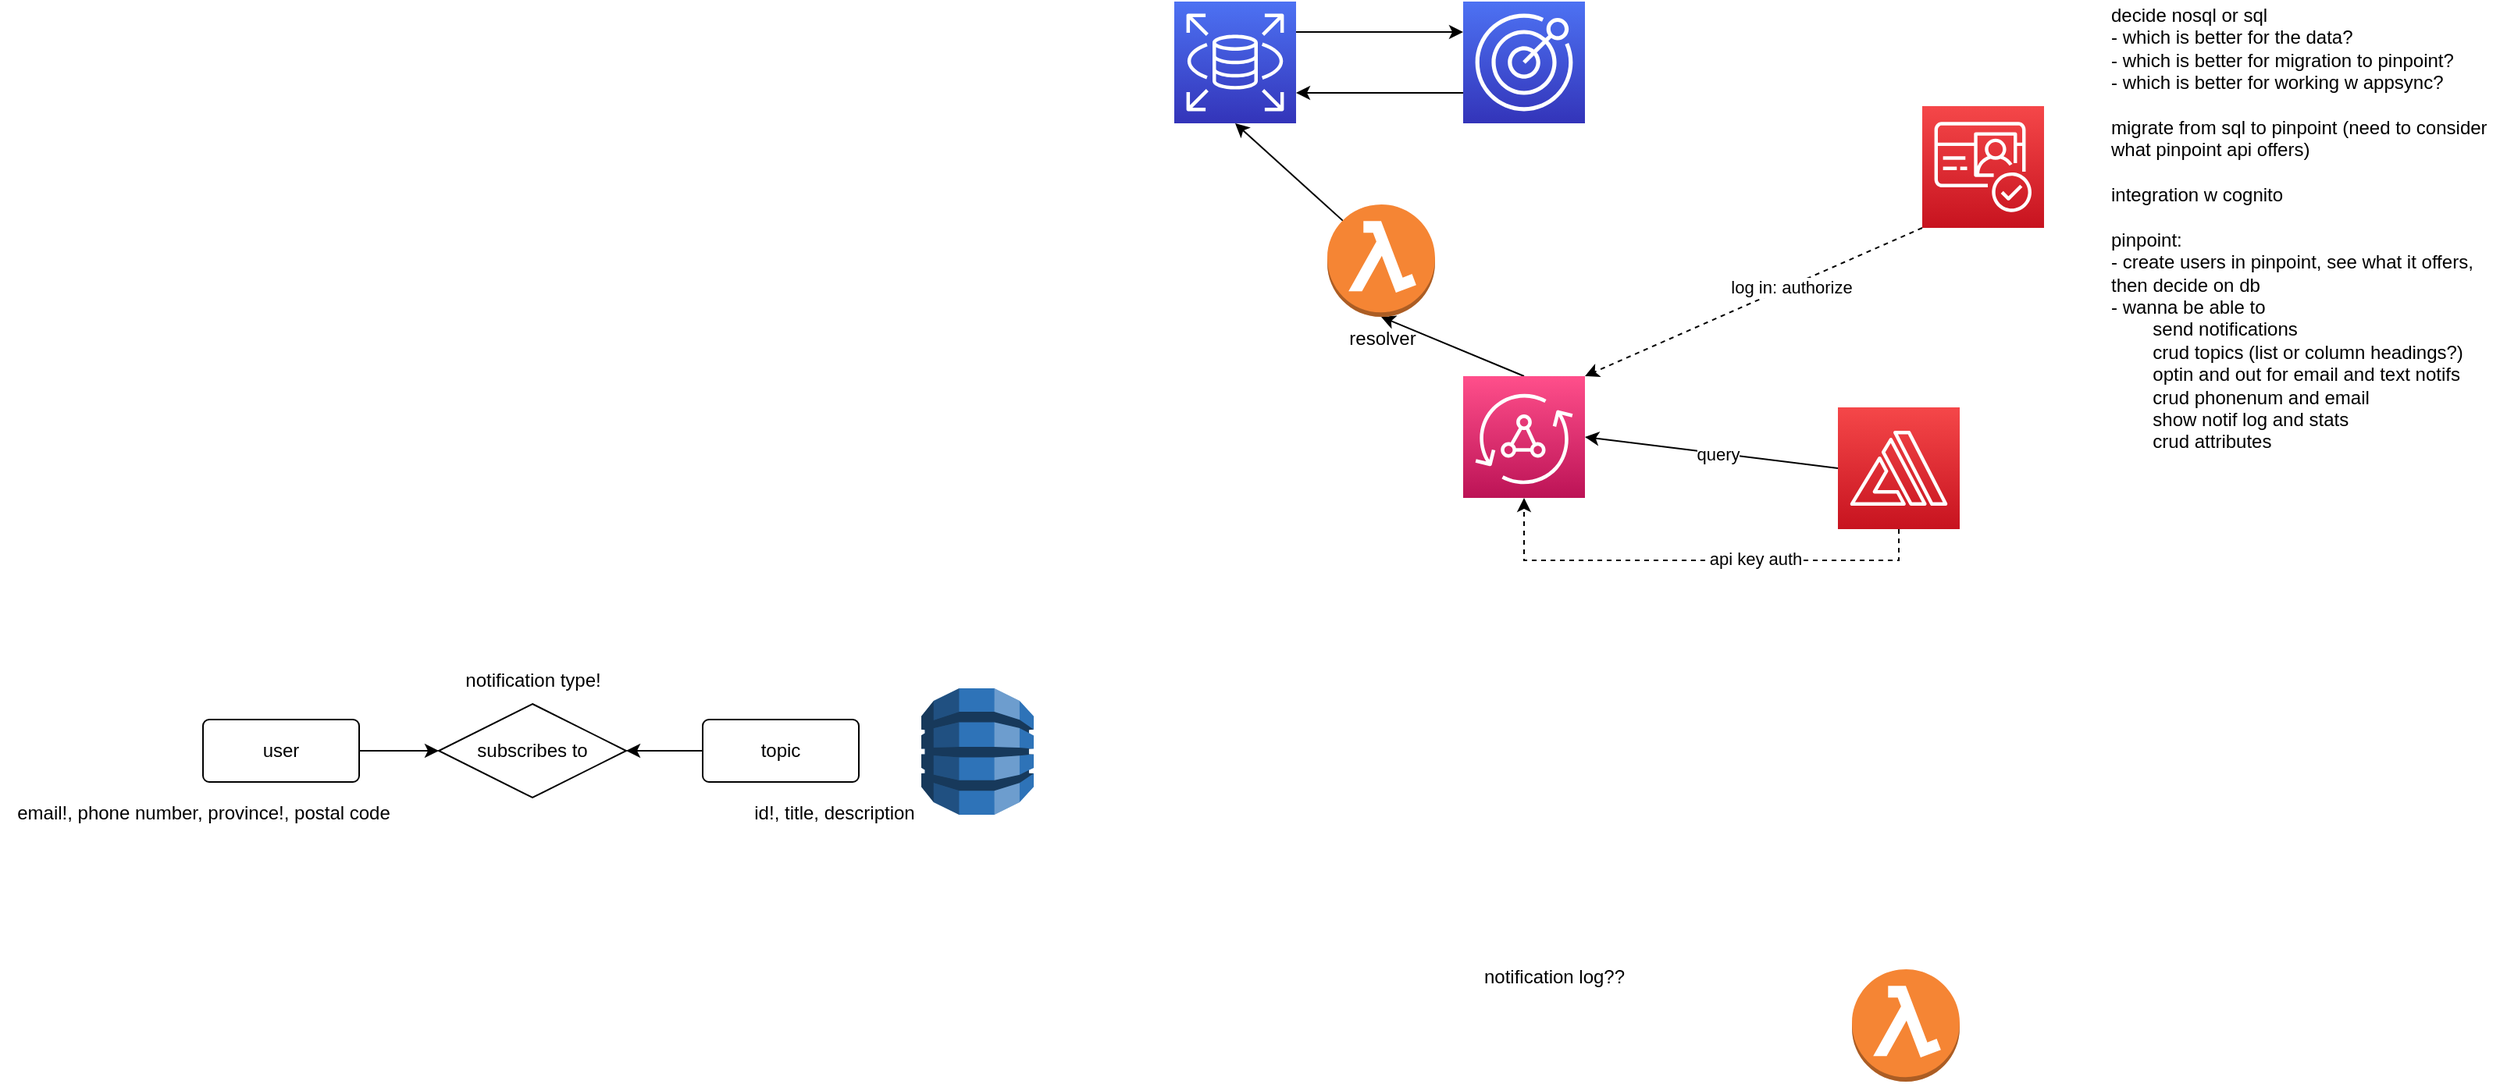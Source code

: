 <mxfile version="20.6.0" type="device" pages="13"><diagram id="hhLebfCckLzX4jaFI-XE" name="Page-1"><mxGraphModel dx="1632" dy="436" grid="1" gridSize="10" guides="1" tooltips="1" connect="1" arrows="1" fold="1" page="1" pageScale="1" pageWidth="850" pageHeight="1100" math="0" shadow="0"><root><mxCell id="0"/><mxCell id="1" parent="0"/><mxCell id="boMkiiBUZ6zSra-o7zX1-1" value="" style="shape=image;html=1;verticalAlign=top;verticalLabelPosition=bottom;labelBackgroundColor=#ffffff;imageAspect=0;aspect=fixed;image=https://cdn1.iconfinder.com/data/icons/ionicons-fill-vol-2/512/logo-react-128.png" parent="1" vertex="1"><mxGeometry x="410" y="250" width="60" height="60" as="geometry"/></mxCell><mxCell id="dHHGPorEiApFsJH7XfT0-5" style="rounded=0;orthogonalLoop=1;jettySize=auto;html=1;exitX=0;exitY=1;exitDx=0;exitDy=0;exitPerimeter=0;entryX=1;entryY=0;entryDx=0;entryDy=0;entryPerimeter=0;dashed=1;" parent="1" source="boMkiiBUZ6zSra-o7zX1-2" target="boMkiiBUZ6zSra-o7zX1-3" edge="1"><mxGeometry relative="1" as="geometry"/></mxCell><mxCell id="dHHGPorEiApFsJH7XfT0-13" value="log in: authorize" style="edgeLabel;html=1;align=center;verticalAlign=middle;resizable=0;points=[];" parent="dHHGPorEiApFsJH7XfT0-5" vertex="1" connectable="0"><mxGeometry x="-0.218" y="1" relative="1" as="geometry"><mxPoint as="offset"/></mxGeometry></mxCell><mxCell id="boMkiiBUZ6zSra-o7zX1-2" value="" style="sketch=0;points=[[0,0,0],[0.25,0,0],[0.5,0,0],[0.75,0,0],[1,0,0],[0,1,0],[0.25,1,0],[0.5,1,0],[0.75,1,0],[1,1,0],[0,0.25,0],[0,0.5,0],[0,0.75,0],[1,0.25,0],[1,0.5,0],[1,0.75,0]];outlineConnect=0;fontColor=#232F3E;gradientColor=#F54749;gradientDirection=north;fillColor=#C7131F;strokeColor=#ffffff;dashed=0;verticalLabelPosition=bottom;verticalAlign=top;align=center;html=1;fontSize=12;fontStyle=0;aspect=fixed;shape=mxgraph.aws4.resourceIcon;resIcon=mxgraph.aws4.cognito;" parent="1" vertex="1"><mxGeometry x="401" y="97" width="78" height="78" as="geometry"/></mxCell><mxCell id="dHHGPorEiApFsJH7XfT0-11" style="edgeStyle=none;rounded=0;orthogonalLoop=1;jettySize=auto;html=1;exitX=0.5;exitY=0;exitDx=0;exitDy=0;exitPerimeter=0;entryX=0.5;entryY=1;entryDx=0;entryDy=0;entryPerimeter=0;" parent="1" source="boMkiiBUZ6zSra-o7zX1-3" target="dHHGPorEiApFsJH7XfT0-7" edge="1"><mxGeometry relative="1" as="geometry"/></mxCell><mxCell id="boMkiiBUZ6zSra-o7zX1-3" value="" style="sketch=0;points=[[0,0,0],[0.25,0,0],[0.5,0,0],[0.75,0,0],[1,0,0],[0,1,0],[0.25,1,0],[0.5,1,0],[0.75,1,0],[1,1,0],[0,0.25,0],[0,0.5,0],[0,0.75,0],[1,0.25,0],[1,0.5,0],[1,0.75,0]];outlineConnect=0;fontColor=#232F3E;gradientColor=#FF4F8B;gradientDirection=north;fillColor=#BC1356;strokeColor=#ffffff;dashed=0;verticalLabelPosition=bottom;verticalAlign=top;align=center;html=1;fontSize=12;fontStyle=0;aspect=fixed;shape=mxgraph.aws4.resourceIcon;resIcon=mxgraph.aws4.appsync;" parent="1" vertex="1"><mxGeometry x="107" y="270" width="78" height="78" as="geometry"/></mxCell><mxCell id="boMkiiBUZ6zSra-o7zX1-4" value="" style="outlineConnect=0;dashed=0;verticalLabelPosition=bottom;verticalAlign=top;align=center;html=1;shape=mxgraph.aws3.dynamo_db;fillColor=#2E73B8;gradientColor=none;" parent="1" vertex="1"><mxGeometry x="-240" y="470" width="72" height="81" as="geometry"/></mxCell><mxCell id="dHHGPorEiApFsJH7XfT0-16" style="edgeStyle=none;rounded=0;orthogonalLoop=1;jettySize=auto;html=1;exitX=0;exitY=0.5;exitDx=0;exitDy=0;exitPerimeter=0;entryX=1;entryY=0.5;entryDx=0;entryDy=0;entryPerimeter=0;" parent="1" source="boMkiiBUZ6zSra-o7zX1-9" target="boMkiiBUZ6zSra-o7zX1-3" edge="1"><mxGeometry relative="1" as="geometry"/></mxCell><mxCell id="dHHGPorEiApFsJH7XfT0-17" value="query" style="edgeLabel;html=1;align=center;verticalAlign=middle;resizable=0;points=[];" parent="dHHGPorEiApFsJH7XfT0-16" vertex="1" connectable="0"><mxGeometry x="-0.053" relative="1" as="geometry"><mxPoint as="offset"/></mxGeometry></mxCell><mxCell id="dHHGPorEiApFsJH7XfT0-18" style="edgeStyle=orthogonalEdgeStyle;rounded=0;orthogonalLoop=1;jettySize=auto;html=1;exitX=0.5;exitY=1;exitDx=0;exitDy=0;exitPerimeter=0;entryX=0.5;entryY=1;entryDx=0;entryDy=0;entryPerimeter=0;dashed=1;" parent="1" source="boMkiiBUZ6zSra-o7zX1-9" target="boMkiiBUZ6zSra-o7zX1-3" edge="1"><mxGeometry relative="1" as="geometry"/></mxCell><mxCell id="dHHGPorEiApFsJH7XfT0-19" value="api key auth" style="edgeLabel;html=1;align=center;verticalAlign=middle;resizable=0;points=[];" parent="dHHGPorEiApFsJH7XfT0-18" vertex="1" connectable="0"><mxGeometry x="-0.253" y="-1" relative="1" as="geometry"><mxPoint as="offset"/></mxGeometry></mxCell><mxCell id="boMkiiBUZ6zSra-o7zX1-9" value="" style="sketch=0;points=[[0,0,0],[0.25,0,0],[0.5,0,0],[0.75,0,0],[1,0,0],[0,1,0],[0.25,1,0],[0.5,1,0],[0.75,1,0],[1,1,0],[0,0.25,0],[0,0.5,0],[0,0.75,0],[1,0.25,0],[1,0.5,0],[1,0.75,0]];outlineConnect=0;fontColor=#232F3E;gradientColor=#F54749;gradientDirection=north;fillColor=#C7131F;strokeColor=#ffffff;dashed=0;verticalLabelPosition=bottom;verticalAlign=top;align=center;html=1;fontSize=12;fontStyle=0;aspect=fixed;shape=mxgraph.aws4.resourceIcon;resIcon=mxgraph.aws4.amplify;" parent="1" vertex="1"><mxGeometry x="347" y="290" width="78" height="78" as="geometry"/></mxCell><mxCell id="ywOX0jOZgHYmsgMckFm3-5" style="edgeStyle=orthogonalEdgeStyle;rounded=0;orthogonalLoop=1;jettySize=auto;html=1;exitX=1;exitY=0.5;exitDx=0;exitDy=0;entryX=0;entryY=0.5;entryDx=0;entryDy=0;" parent="1" source="ywOX0jOZgHYmsgMckFm3-1" target="ywOX0jOZgHYmsgMckFm3-3" edge="1"><mxGeometry relative="1" as="geometry"/></mxCell><mxCell id="ywOX0jOZgHYmsgMckFm3-1" value="user" style="rounded=1;arcSize=10;whiteSpace=wrap;html=1;align=center;" parent="1" vertex="1"><mxGeometry x="-700" y="490" width="100" height="40" as="geometry"/></mxCell><mxCell id="ywOX0jOZgHYmsgMckFm3-6" style="edgeStyle=orthogonalEdgeStyle;rounded=0;orthogonalLoop=1;jettySize=auto;html=1;exitX=0;exitY=0.5;exitDx=0;exitDy=0;entryX=1;entryY=0.5;entryDx=0;entryDy=0;" parent="1" source="ywOX0jOZgHYmsgMckFm3-2" target="ywOX0jOZgHYmsgMckFm3-3" edge="1"><mxGeometry relative="1" as="geometry"/></mxCell><mxCell id="ywOX0jOZgHYmsgMckFm3-2" value="topic" style="rounded=1;arcSize=10;whiteSpace=wrap;html=1;align=center;" parent="1" vertex="1"><mxGeometry x="-380" y="490" width="100" height="40" as="geometry"/></mxCell><mxCell id="ywOX0jOZgHYmsgMckFm3-3" value="subscribes to" style="shape=rhombus;perimeter=rhombusPerimeter;whiteSpace=wrap;html=1;align=center;" parent="1" vertex="1"><mxGeometry x="-549" y="480" width="120" height="60" as="geometry"/></mxCell><mxCell id="ywOX0jOZgHYmsgMckFm3-7" value="email!, phone number, province!, postal code" style="text;html=1;align=center;verticalAlign=middle;resizable=0;points=[];autosize=1;strokeColor=none;fillColor=none;" parent="1" vertex="1"><mxGeometry x="-830" y="535" width="260" height="30" as="geometry"/></mxCell><mxCell id="ywOX0jOZgHYmsgMckFm3-8" value="id!, title, description" style="text;html=1;align=center;verticalAlign=middle;resizable=0;points=[];autosize=1;strokeColor=none;fillColor=none;" parent="1" vertex="1"><mxGeometry x="-361" y="535" width="130" height="30" as="geometry"/></mxCell><mxCell id="ywOX0jOZgHYmsgMckFm3-9" value="notification type!" style="text;html=1;align=center;verticalAlign=middle;resizable=0;points=[];autosize=1;strokeColor=none;fillColor=none;" parent="1" vertex="1"><mxGeometry x="-544" y="450" width="110" height="30" as="geometry"/></mxCell><mxCell id="ywOX0jOZgHYmsgMckFm3-10" value="notification log??" style="text;html=1;align=center;verticalAlign=middle;resizable=0;points=[];autosize=1;strokeColor=none;fillColor=none;" parent="1" vertex="1"><mxGeometry x="110" y="640" width="110" height="30" as="geometry"/></mxCell><mxCell id="ywOX0jOZgHYmsgMckFm3-11" value="" style="outlineConnect=0;dashed=0;verticalLabelPosition=bottom;verticalAlign=top;align=center;html=1;shape=mxgraph.aws3.lambda_function;fillColor=#F58534;gradientColor=none;" parent="1" vertex="1"><mxGeometry x="356" y="650" width="69" height="72" as="geometry"/></mxCell><mxCell id="dHHGPorEiApFsJH7XfT0-26" style="edgeStyle=none;rounded=0;orthogonalLoop=1;jettySize=auto;html=1;exitX=0;exitY=0.75;exitDx=0;exitDy=0;exitPerimeter=0;entryX=1;entryY=0.75;entryDx=0;entryDy=0;entryPerimeter=0;" parent="1" source="dHHGPorEiApFsJH7XfT0-1" edge="1"><mxGeometry relative="1" as="geometry"><mxPoint x="2.274e-13" y="88.5" as="targetPoint"/></mxGeometry></mxCell><mxCell id="dHHGPorEiApFsJH7XfT0-1" value="" style="sketch=0;points=[[0,0,0],[0.25,0,0],[0.5,0,0],[0.75,0,0],[1,0,0],[0,1,0],[0.25,1,0],[0.5,1,0],[0.75,1,0],[1,1,0],[0,0.25,0],[0,0.5,0],[0,0.75,0],[1,0.25,0],[1,0.5,0],[1,0.75,0]];outlineConnect=0;fontColor=#232F3E;gradientColor=#4D72F3;gradientDirection=north;fillColor=#3334B9;strokeColor=#ffffff;dashed=0;verticalLabelPosition=bottom;verticalAlign=top;align=center;html=1;fontSize=12;fontStyle=0;aspect=fixed;shape=mxgraph.aws4.resourceIcon;resIcon=mxgraph.aws4.pinpoint;" parent="1" vertex="1"><mxGeometry x="107" y="30" width="78" height="78" as="geometry"/></mxCell><mxCell id="dHHGPorEiApFsJH7XfT0-23" style="rounded=0;orthogonalLoop=1;jettySize=auto;html=1;exitX=0.145;exitY=0.145;exitDx=0;exitDy=0;exitPerimeter=0;entryX=0.5;entryY=1;entryDx=0;entryDy=0;entryPerimeter=0;" parent="1" source="dHHGPorEiApFsJH7XfT0-7" edge="1"><mxGeometry relative="1" as="geometry"><mxPoint x="-39" y="108" as="targetPoint"/></mxGeometry></mxCell><mxCell id="dHHGPorEiApFsJH7XfT0-7" value="resolver" style="outlineConnect=0;dashed=0;verticalLabelPosition=bottom;verticalAlign=top;align=center;html=1;shape=mxgraph.aws3.lambda_function;fillColor=#F58534;gradientColor=none;" parent="1" vertex="1"><mxGeometry x="20" y="160" width="69" height="72" as="geometry"/></mxCell><mxCell id="dHHGPorEiApFsJH7XfT0-35" style="edgeStyle=none;rounded=0;orthogonalLoop=1;jettySize=auto;html=1;exitX=1;exitY=0.25;exitDx=0;exitDy=0;exitPerimeter=0;entryX=0;entryY=0.25;entryDx=0;entryDy=0;entryPerimeter=0;" parent="1" source="dHHGPorEiApFsJH7XfT0-34" target="dHHGPorEiApFsJH7XfT0-1" edge="1"><mxGeometry relative="1" as="geometry"/></mxCell><mxCell id="dHHGPorEiApFsJH7XfT0-34" value="" style="sketch=0;points=[[0,0,0],[0.25,0,0],[0.5,0,0],[0.75,0,0],[1,0,0],[0,1,0],[0.25,1,0],[0.5,1,0],[0.75,1,0],[1,1,0],[0,0.25,0],[0,0.5,0],[0,0.75,0],[1,0.25,0],[1,0.5,0],[1,0.75,0]];outlineConnect=0;fontColor=#232F3E;gradientColor=#4D72F3;gradientDirection=north;fillColor=#3334B9;strokeColor=#ffffff;dashed=0;verticalLabelPosition=bottom;verticalAlign=top;align=center;html=1;fontSize=12;fontStyle=0;aspect=fixed;shape=mxgraph.aws4.resourceIcon;resIcon=mxgraph.aws4.rds;" parent="1" vertex="1"><mxGeometry x="-78" y="30" width="78" height="78" as="geometry"/></mxCell><mxCell id="I90hWqmFEYUnAs1ZaDez-2" value="&lt;span style=&quot;&quot;&gt;decide nosql or sql&lt;/span&gt;&lt;br style=&quot;&quot;&gt;&lt;span style=&quot;&quot;&gt;- which is better for the data?&lt;/span&gt;&lt;br style=&quot;&quot;&gt;&lt;span style=&quot;&quot;&gt;- which is better for migration to pinpoint?&lt;/span&gt;&lt;br style=&quot;&quot;&gt;&lt;span style=&quot;&quot;&gt;- which is better for working w appsync?&lt;br&gt;&lt;br&gt;&lt;/span&gt;&lt;span style=&quot;&quot;&gt;migrate from sql to pinpoint (need to consider what pinpoint api offers)&lt;br&gt;&lt;/span&gt;&lt;span style=&quot;&quot;&gt;&lt;br&gt;&lt;/span&gt;&lt;span style=&quot;&quot;&gt;integration w cognito&lt;br&gt;&lt;/span&gt;&lt;span style=&quot;&quot;&gt;&lt;br&gt;&lt;/span&gt;&lt;span style=&quot;&quot;&gt;pinpoint:&amp;nbsp;&lt;/span&gt;&lt;br style=&quot;&quot;&gt;&lt;span style=&quot;&quot;&gt;- create users in pinpoint, see what it offers, then decide on db&lt;/span&gt;&lt;br style=&quot;&quot;&gt;&lt;span style=&quot;&quot;&gt;- wanna be able to&amp;nbsp;&lt;/span&gt;&lt;br style=&quot;&quot;&gt;&lt;span style=&quot;&quot;&gt;&#9;&lt;/span&gt;&lt;span style=&quot;&quot;&gt;&lt;span style=&quot;white-space: pre;&quot;&gt;&#9;&lt;/span&gt;send notifications&lt;/span&gt;&lt;br style=&quot;&quot;&gt;&lt;span style=&quot;&quot;&gt;&#9;&lt;/span&gt;&lt;span style=&quot;&quot;&gt;&lt;span style=&quot;white-space: pre;&quot;&gt;&#9;&lt;/span&gt;crud topics (list or column headings?)&lt;br&gt;&lt;/span&gt;&lt;span style=&quot;white-space: pre;&quot;&gt;&#9;&lt;/span&gt;optin and out for email and text notifs&lt;br&gt;&lt;span style=&quot;white-space: pre;&quot;&gt;&#9;&lt;/span&gt;crud phonenum and email&lt;br&gt;&lt;span style=&quot;white-space: pre;&quot;&gt;&#9;&lt;/span&gt;show notif log and stats&lt;br&gt;&lt;span style=&quot;white-space: pre;&quot;&gt;&#9;&lt;/span&gt;crud attributes&lt;br style=&quot;&quot;&gt;&lt;span style=&quot;&quot;&gt;&lt;br&gt;&lt;/span&gt;" style="text;spacingTop=-5;whiteSpace=wrap;html=1;align=left;fontSize=12;fontFamily=Helvetica;fillColor=none;strokeColor=none;" parent="1" vertex="1"><mxGeometry x="520" y="30" width="250" height="470" as="geometry"/></mxCell></root></mxGraphModel></diagram><diagram id="7f455_xepor-XSQAS0ky" name="Page-2"><mxGraphModel dx="1203" dy="1771" grid="1" gridSize="10" guides="1" tooltips="1" connect="1" arrows="1" fold="1" page="1" pageScale="1" pageWidth="850" pageHeight="1100" math="0" shadow="0"><root><mxCell id="0"/><mxCell id="1" parent="0"/><mxCell id="Wt8BsWe4gUF6I7xMHSoG-1" value="" style="shape=image;html=1;verticalAlign=top;verticalLabelPosition=bottom;labelBackgroundColor=#ffffff;imageAspect=0;aspect=fixed;image=https://cdn2.iconfinder.com/data/icons/boxicons-logos/24/bxl-react-128.png" parent="1" vertex="1"><mxGeometry x="370" y="160" width="128" height="128" as="geometry"/></mxCell><mxCell id="Wt8BsWe4gUF6I7xMHSoG-2" value="" style="sketch=0;points=[[0,0,0],[0.25,0,0],[0.5,0,0],[0.75,0,0],[1,0,0],[0,1,0],[0.25,1,0],[0.5,1,0],[0.75,1,0],[1,1,0],[0,0.25,0],[0,0.5,0],[0,0.75,0],[1,0.25,0],[1,0.5,0],[1,0.75,0]];outlineConnect=0;fontColor=#232F3E;gradientColor=#4D72F3;gradientDirection=north;fillColor=#3334B9;strokeColor=#ffffff;dashed=0;verticalLabelPosition=bottom;verticalAlign=top;align=center;html=1;fontSize=12;fontStyle=0;aspect=fixed;shape=mxgraph.aws4.resourceIcon;resIcon=mxgraph.aws4.pinpoint;" parent="1" vertex="1"><mxGeometry x="150" y="50" width="78" height="78" as="geometry"/></mxCell><mxCell id="Wt8BsWe4gUF6I7xMHSoG-3" value="" style="sketch=0;points=[[0,0,0],[0.25,0,0],[0.5,0,0],[0.75,0,0],[1,0,0],[0,1,0],[0.25,1,0],[0.5,1,0],[0.75,1,0],[1,1,0],[0,0.25,0],[0,0.5,0],[0,0.75,0],[1,0.25,0],[1,0.5,0],[1,0.75,0]];outlineConnect=0;fontColor=#232F3E;gradientColor=#FF4F8B;gradientDirection=north;fillColor=#BC1356;strokeColor=#ffffff;dashed=0;verticalLabelPosition=bottom;verticalAlign=top;align=center;html=1;fontSize=12;fontStyle=0;aspect=fixed;shape=mxgraph.aws4.resourceIcon;resIcon=mxgraph.aws4.appsync;" parent="1" vertex="1"><mxGeometry x="150" y="185" width="78" height="78" as="geometry"/></mxCell><mxCell id="Wt8BsWe4gUF6I7xMHSoG-4" value="" style="sketch=0;points=[[0,0,0],[0.25,0,0],[0.5,0,0],[0.75,0,0],[1,0,0],[0,1,0],[0.25,1,0],[0.5,1,0],[0.75,1,0],[1,1,0],[0,0.25,0],[0,0.5,0],[0,0.75,0],[1,0.25,0],[1,0.5,0],[1,0.75,0]];outlineConnect=0;fontColor=#232F3E;gradientColor=#60A337;gradientDirection=north;fillColor=#277116;strokeColor=#ffffff;dashed=0;verticalLabelPosition=bottom;verticalAlign=top;align=center;html=1;fontSize=12;fontStyle=0;aspect=fixed;shape=mxgraph.aws4.resourceIcon;resIcon=mxgraph.aws4.s3;" parent="1" vertex="1"><mxGeometry x="150" y="-100" width="78" height="78" as="geometry"/></mxCell></root></mxGraphModel></diagram><diagram id="LUuZnuAVOg5iAWUo7Ub1" name="Page-3"><mxGraphModel dx="1564" dy="872" grid="1" gridSize="10" guides="1" tooltips="1" connect="1" arrows="1" fold="1" page="1" pageScale="1" pageWidth="850" pageHeight="1100" math="0" shadow="0"><root><mxCell id="0"/><mxCell id="1" parent="0"/></root></mxGraphModel></diagram><diagram name="db migration solution" id="3EFGXUeOzc65ipMsBzNW"><mxGraphModel dx="1632" dy="436" grid="1" gridSize="10" guides="1" tooltips="1" connect="1" arrows="1" fold="1" page="1" pageScale="1" pageWidth="850" pageHeight="1100" math="0" shadow="0"><root><mxCell id="0"/><mxCell id="1" parent="0"/><mxCell id="boMkiiBUZ6zSra-o7zX1-1" value="" style="shape=image;html=1;verticalAlign=top;verticalLabelPosition=bottom;labelBackgroundColor=#ffffff;imageAspect=0;aspect=fixed;image=https://cdn1.iconfinder.com/data/icons/ionicons-fill-vol-2/512/logo-react-128.png" parent="1" vertex="1"><mxGeometry x="410" y="250" width="60" height="60" as="geometry"/></mxCell><mxCell id="dHHGPorEiApFsJH7XfT0-5" style="rounded=0;orthogonalLoop=1;jettySize=auto;html=1;exitX=0;exitY=1;exitDx=0;exitDy=0;exitPerimeter=0;entryX=1;entryY=0;entryDx=0;entryDy=0;entryPerimeter=0;dashed=1;" parent="1" source="boMkiiBUZ6zSra-o7zX1-2" target="boMkiiBUZ6zSra-o7zX1-3" edge="1"><mxGeometry relative="1" as="geometry"/></mxCell><mxCell id="dHHGPorEiApFsJH7XfT0-13" value="log in: authorize" style="edgeLabel;html=1;align=center;verticalAlign=middle;resizable=0;points=[];" parent="dHHGPorEiApFsJH7XfT0-5" vertex="1" connectable="0"><mxGeometry x="-0.218" y="1" relative="1" as="geometry"><mxPoint as="offset"/></mxGeometry></mxCell><mxCell id="boMkiiBUZ6zSra-o7zX1-2" value="" style="sketch=0;points=[[0,0,0],[0.25,0,0],[0.5,0,0],[0.75,0,0],[1,0,0],[0,1,0],[0.25,1,0],[0.5,1,0],[0.75,1,0],[1,1,0],[0,0.25,0],[0,0.5,0],[0,0.75,0],[1,0.25,0],[1,0.5,0],[1,0.75,0]];outlineConnect=0;fontColor=#232F3E;gradientColor=#F54749;gradientDirection=north;fillColor=#C7131F;strokeColor=#ffffff;dashed=0;verticalLabelPosition=bottom;verticalAlign=top;align=center;html=1;fontSize=12;fontStyle=0;aspect=fixed;shape=mxgraph.aws4.resourceIcon;resIcon=mxgraph.aws4.cognito;" parent="1" vertex="1"><mxGeometry x="347" y="108" width="78" height="78" as="geometry"/></mxCell><mxCell id="dHHGPorEiApFsJH7XfT0-11" style="edgeStyle=none;rounded=0;orthogonalLoop=1;jettySize=auto;html=1;exitX=0.5;exitY=0;exitDx=0;exitDy=0;exitPerimeter=0;entryX=0.5;entryY=1;entryDx=0;entryDy=0;entryPerimeter=0;" parent="1" source="boMkiiBUZ6zSra-o7zX1-3" target="dHHGPorEiApFsJH7XfT0-7" edge="1"><mxGeometry relative="1" as="geometry"/></mxCell><mxCell id="boMkiiBUZ6zSra-o7zX1-3" value="" style="sketch=0;points=[[0,0,0],[0.25,0,0],[0.5,0,0],[0.75,0,0],[1,0,0],[0,1,0],[0.25,1,0],[0.5,1,0],[0.75,1,0],[1,1,0],[0,0.25,0],[0,0.5,0],[0,0.75,0],[1,0.25,0],[1,0.5,0],[1,0.75,0]];outlineConnect=0;fontColor=#232F3E;gradientColor=#FF4F8B;gradientDirection=north;fillColor=#BC1356;strokeColor=#ffffff;dashed=0;verticalLabelPosition=bottom;verticalAlign=top;align=center;html=1;fontSize=12;fontStyle=0;aspect=fixed;shape=mxgraph.aws4.resourceIcon;resIcon=mxgraph.aws4.appsync;" parent="1" vertex="1"><mxGeometry x="107" y="270" width="78" height="78" as="geometry"/></mxCell><mxCell id="boMkiiBUZ6zSra-o7zX1-4" value="" style="outlineConnect=0;dashed=0;verticalLabelPosition=bottom;verticalAlign=top;align=center;html=1;shape=mxgraph.aws3.dynamo_db;fillColor=#2E73B8;gradientColor=none;" parent="1" vertex="1"><mxGeometry x="-72" y="27" width="72" height="81" as="geometry"/></mxCell><mxCell id="dHHGPorEiApFsJH7XfT0-16" style="edgeStyle=none;rounded=0;orthogonalLoop=1;jettySize=auto;html=1;exitX=0;exitY=0.5;exitDx=0;exitDy=0;exitPerimeter=0;entryX=1;entryY=0.5;entryDx=0;entryDy=0;entryPerimeter=0;" parent="1" source="boMkiiBUZ6zSra-o7zX1-9" target="boMkiiBUZ6zSra-o7zX1-3" edge="1"><mxGeometry relative="1" as="geometry"/></mxCell><mxCell id="dHHGPorEiApFsJH7XfT0-17" value="query" style="edgeLabel;html=1;align=center;verticalAlign=middle;resizable=0;points=[];" parent="dHHGPorEiApFsJH7XfT0-16" vertex="1" connectable="0"><mxGeometry x="-0.053" relative="1" as="geometry"><mxPoint as="offset"/></mxGeometry></mxCell><mxCell id="dHHGPorEiApFsJH7XfT0-18" style="edgeStyle=orthogonalEdgeStyle;rounded=0;orthogonalLoop=1;jettySize=auto;html=1;exitX=0.5;exitY=1;exitDx=0;exitDy=0;exitPerimeter=0;entryX=0.5;entryY=1;entryDx=0;entryDy=0;entryPerimeter=0;dashed=1;" parent="1" source="boMkiiBUZ6zSra-o7zX1-9" target="boMkiiBUZ6zSra-o7zX1-3" edge="1"><mxGeometry relative="1" as="geometry"/></mxCell><mxCell id="dHHGPorEiApFsJH7XfT0-19" value="api key auth" style="edgeLabel;html=1;align=center;verticalAlign=middle;resizable=0;points=[];" parent="dHHGPorEiApFsJH7XfT0-18" vertex="1" connectable="0"><mxGeometry x="-0.253" y="-1" relative="1" as="geometry"><mxPoint as="offset"/></mxGeometry></mxCell><mxCell id="boMkiiBUZ6zSra-o7zX1-9" value="" style="sketch=0;points=[[0,0,0],[0.25,0,0],[0.5,0,0],[0.75,0,0],[1,0,0],[0,1,0],[0.25,1,0],[0.5,1,0],[0.75,1,0],[1,1,0],[0,0.25,0],[0,0.5,0],[0,0.75,0],[1,0.25,0],[1,0.5,0],[1,0.75,0]];outlineConnect=0;fontColor=#232F3E;gradientColor=#F54749;gradientDirection=north;fillColor=#C7131F;strokeColor=#ffffff;dashed=0;verticalLabelPosition=bottom;verticalAlign=top;align=center;html=1;fontSize=12;fontStyle=0;aspect=fixed;shape=mxgraph.aws4.resourceIcon;resIcon=mxgraph.aws4.amplify;" parent="1" vertex="1"><mxGeometry x="347" y="290" width="78" height="78" as="geometry"/></mxCell><mxCell id="ywOX0jOZgHYmsgMckFm3-5" style="edgeStyle=orthogonalEdgeStyle;rounded=0;orthogonalLoop=1;jettySize=auto;html=1;exitX=1;exitY=0.5;exitDx=0;exitDy=0;entryX=0;entryY=0.5;entryDx=0;entryDy=0;" parent="1" source="ywOX0jOZgHYmsgMckFm3-1" target="ywOX0jOZgHYmsgMckFm3-3" edge="1"><mxGeometry relative="1" as="geometry"/></mxCell><mxCell id="ywOX0jOZgHYmsgMckFm3-1" value="user" style="rounded=1;arcSize=10;whiteSpace=wrap;html=1;align=center;" parent="1" vertex="1"><mxGeometry x="-520" y="50" width="100" height="40" as="geometry"/></mxCell><mxCell id="ywOX0jOZgHYmsgMckFm3-6" style="edgeStyle=orthogonalEdgeStyle;rounded=0;orthogonalLoop=1;jettySize=auto;html=1;exitX=0;exitY=0.5;exitDx=0;exitDy=0;entryX=1;entryY=0.5;entryDx=0;entryDy=0;" parent="1" source="ywOX0jOZgHYmsgMckFm3-2" target="ywOX0jOZgHYmsgMckFm3-3" edge="1"><mxGeometry relative="1" as="geometry"/></mxCell><mxCell id="ywOX0jOZgHYmsgMckFm3-2" value="topic" style="rounded=1;arcSize=10;whiteSpace=wrap;html=1;align=center;" parent="1" vertex="1"><mxGeometry x="-200" y="50" width="100" height="40" as="geometry"/></mxCell><mxCell id="ywOX0jOZgHYmsgMckFm3-3" value="subscribes to" style="shape=rhombus;perimeter=rhombusPerimeter;whiteSpace=wrap;html=1;align=center;" parent="1" vertex="1"><mxGeometry x="-369" y="40" width="120" height="60" as="geometry"/></mxCell><mxCell id="ywOX0jOZgHYmsgMckFm3-7" value="email!, phone number, province!, postal code" style="text;html=1;align=center;verticalAlign=middle;resizable=0;points=[];autosize=1;strokeColor=none;fillColor=none;" parent="1" vertex="1"><mxGeometry x="-650" y="95" width="260" height="30" as="geometry"/></mxCell><mxCell id="ywOX0jOZgHYmsgMckFm3-8" value="id!, title, description" style="text;html=1;align=center;verticalAlign=middle;resizable=0;points=[];autosize=1;strokeColor=none;fillColor=none;" parent="1" vertex="1"><mxGeometry x="-181" y="95" width="130" height="30" as="geometry"/></mxCell><mxCell id="ywOX0jOZgHYmsgMckFm3-9" value="notification type!" style="text;html=1;align=center;verticalAlign=middle;resizable=0;points=[];autosize=1;strokeColor=none;fillColor=none;" parent="1" vertex="1"><mxGeometry x="-364" y="10" width="110" height="30" as="geometry"/></mxCell><mxCell id="dHHGPorEiApFsJH7XfT0-26" style="edgeStyle=none;rounded=0;orthogonalLoop=1;jettySize=auto;html=1;exitX=0;exitY=0.75;exitDx=0;exitDy=0;exitPerimeter=0;entryX=1;entryY=0.75;entryDx=0;entryDy=0;entryPerimeter=0;" parent="1" source="dHHGPorEiApFsJH7XfT0-1" edge="1"><mxGeometry relative="1" as="geometry"><mxPoint x="2.274e-13" y="88.5" as="targetPoint"/></mxGeometry></mxCell><mxCell id="dHHGPorEiApFsJH7XfT0-1" value="" style="sketch=0;points=[[0,0,0],[0.25,0,0],[0.5,0,0],[0.75,0,0],[1,0,0],[0,1,0],[0.25,1,0],[0.5,1,0],[0.75,1,0],[1,1,0],[0,0.25,0],[0,0.5,0],[0,0.75,0],[1,0.25,0],[1,0.5,0],[1,0.75,0]];outlineConnect=0;fontColor=#232F3E;gradientColor=#4D72F3;gradientDirection=north;fillColor=#3334B9;strokeColor=#ffffff;dashed=0;verticalLabelPosition=bottom;verticalAlign=top;align=center;html=1;fontSize=12;fontStyle=0;aspect=fixed;shape=mxgraph.aws4.resourceIcon;resIcon=mxgraph.aws4.pinpoint;" parent="1" vertex="1"><mxGeometry x="107" y="30" width="78" height="78" as="geometry"/></mxCell><mxCell id="dHHGPorEiApFsJH7XfT0-23" style="rounded=0;orthogonalLoop=1;jettySize=auto;html=1;exitX=0.145;exitY=0.145;exitDx=0;exitDy=0;exitPerimeter=0;entryX=0.5;entryY=1;entryDx=0;entryDy=0;entryPerimeter=0;" parent="1" source="dHHGPorEiApFsJH7XfT0-7" edge="1"><mxGeometry relative="1" as="geometry"><mxPoint x="-39" y="108" as="targetPoint"/></mxGeometry></mxCell><mxCell id="dHHGPorEiApFsJH7XfT0-7" value="resolver" style="outlineConnect=0;dashed=0;verticalLabelPosition=bottom;verticalAlign=top;align=center;html=1;shape=mxgraph.aws3.lambda_function;fillColor=#F58534;gradientColor=none;" parent="1" vertex="1"><mxGeometry x="20" y="160" width="69" height="72" as="geometry"/></mxCell><mxCell id="dHHGPorEiApFsJH7XfT0-35" style="edgeStyle=none;rounded=0;orthogonalLoop=1;jettySize=auto;html=1;exitX=1;exitY=0.25;exitDx=0;exitDy=0;exitPerimeter=0;entryX=0;entryY=0.25;entryDx=0;entryDy=0;entryPerimeter=0;" parent="1" target="dHHGPorEiApFsJH7XfT0-1" edge="1"><mxGeometry relative="1" as="geometry"><mxPoint y="49.5" as="sourcePoint"/></mxGeometry></mxCell><mxCell id="I90hWqmFEYUnAs1ZaDez-2" value="&lt;span style=&quot;&quot;&gt;decide nosql or sql&lt;/span&gt;&lt;br style=&quot;&quot;&gt;&lt;span style=&quot;&quot;&gt;- which is better for the data?&lt;/span&gt;&lt;br style=&quot;&quot;&gt;&lt;span style=&quot;&quot;&gt;- which is better for migration to pinpoint?&lt;/span&gt;&lt;br style=&quot;&quot;&gt;&lt;span style=&quot;&quot;&gt;- which is better for working w appsync?&lt;br&gt;&lt;br&gt;&lt;/span&gt;&lt;span style=&quot;&quot;&gt;migrate from sql to pinpoint (need to consider what pinpoint api offers)&lt;br&gt;&lt;/span&gt;&lt;span style=&quot;&quot;&gt;&lt;br&gt;&lt;/span&gt;&lt;span style=&quot;&quot;&gt;integration w cognito&lt;br&gt;&lt;/span&gt;&lt;span style=&quot;&quot;&gt;&lt;br&gt;&lt;/span&gt;&lt;span style=&quot;&quot;&gt;pinpoint:&amp;nbsp;&lt;/span&gt;&lt;br style=&quot;&quot;&gt;&lt;span style=&quot;&quot;&gt;- create users in pinpoint, see what it offers, then decide on db&lt;/span&gt;&lt;br style=&quot;&quot;&gt;&lt;span style=&quot;&quot;&gt;- wanna be able to&amp;nbsp;&lt;/span&gt;&lt;br style=&quot;&quot;&gt;&lt;span style=&quot;&quot;&gt;&#9;&lt;/span&gt;&lt;span style=&quot;&quot;&gt;&lt;span style=&quot;white-space: pre;&quot;&gt;&#9;&lt;/span&gt;send notifications&lt;/span&gt;&lt;br style=&quot;&quot;&gt;&lt;span style=&quot;&quot;&gt;&#9;&lt;/span&gt;&lt;span style=&quot;&quot;&gt;&lt;span style=&quot;white-space: pre;&quot;&gt;&#9;&lt;/span&gt;crud topics (list or column headings?)&lt;br&gt;&lt;/span&gt;&lt;span style=&quot;white-space: pre;&quot;&gt;&#9;&lt;/span&gt;optin and out for email and text notifs&lt;br&gt;&lt;span style=&quot;white-space: pre;&quot;&gt;&#9;&lt;/span&gt;crud phonenum and email&lt;br&gt;&lt;span style=&quot;white-space: pre;&quot;&gt;&#9;&lt;/span&gt;show notif log and stats&lt;br&gt;&lt;span style=&quot;white-space: pre;&quot;&gt;&#9;&lt;/span&gt;crud attributes&lt;br style=&quot;&quot;&gt;&lt;span style=&quot;&quot;&gt;&lt;br&gt;&lt;/span&gt;" style="text;spacingTop=-5;whiteSpace=wrap;html=1;align=left;fontSize=12;fontFamily=Helvetica;fillColor=none;strokeColor=none;" parent="1" vertex="1"><mxGeometry x="520" y="30" width="250" height="470" as="geometry"/></mxCell><mxCell id="N6Ty9D5a6cL_74vd2LYt-1" value="data for querying purpose in an external db, replicate in pinpoint&lt;br&gt;&lt;br&gt;pros: easy to query data&lt;br&gt;&lt;br&gt;cons: redundant?" style="text;spacingTop=-5;whiteSpace=wrap;html=1;align=left;fontSize=12;fontFamily=Helvetica;fillColor=none;strokeColor=none;" parent="1" vertex="1"><mxGeometry x="-480" y="175" width="250" height="470" as="geometry"/></mxCell></root></mxGraphModel></diagram><diagram name="preference center solution" id="OSkheCQhd9ogbBErREEs"><mxGraphModel dx="1022" dy="436" grid="1" gridSize="10" guides="1" tooltips="1" connect="1" arrows="1" fold="1" page="1" pageScale="1" pageWidth="850" pageHeight="1100" math="0" shadow="0"><root><mxCell id="0"/><mxCell id="1" parent="0"/><mxCell id="liopPSh2BtPeqCibQVCZ-1" value="https://aws.amazon.com/solutions/implementations/amazon-pinpoint-preference-center/#" style="text;html=1;align=left;verticalAlign=middle;resizable=0;points=[];autosize=1;strokeColor=none;fillColor=none;" parent="1" vertex="1"><mxGeometry x="20" y="20" width="500" height="30" as="geometry"/></mxCell><mxCell id="liopPSh2BtPeqCibQVCZ-2" value="have the data in pinpoint, metadata in dynamo&lt;br&gt;&lt;br&gt;pros:&amp;nbsp;&lt;br&gt;- developed solution for customer preference collection&lt;br&gt;&amp;nbsp; &amp;nbsp; can query for topics from user&lt;br&gt;&lt;br&gt;cons:&lt;br&gt;- hard to query user from topics (do we need it tho?)&lt;br&gt;- where to store topic descriptions and stuff?&lt;br&gt;- hard to modify cuz needa use cloudformation template" style="text;spacingTop=-5;whiteSpace=wrap;html=1;align=left;fontSize=12;fontFamily=Helvetica;fillColor=none;strokeColor=none;" parent="1" vertex="1"><mxGeometry x="20" y="80" width="250" height="470" as="geometry"/></mxCell><mxCell id="liopPSh2BtPeqCibQVCZ-3" value="" style="shape=image;verticalLabelPosition=bottom;labelBackgroundColor=default;verticalAlign=top;aspect=fixed;imageAspect=0;image=https://d1.awsstatic.com/Solutions/Solutions%20Category%20Template%20Draft/Solution%20Architecture%20Diagrams/amazon-pinpoint-preference-center-arch-diagram.27719954c8638a8569a88b5448edab04d932b953.png;" parent="1" vertex="1"><mxGeometry x="191" y="280" width="659.37" height="440" as="geometry"/></mxCell></root></mxGraphModel></diagram><diagram name="separate data solution" id="q1QlSFkz7NB4x3y7W_Vk"><mxGraphModel dx="2553" dy="727" grid="1" gridSize="10" guides="1" tooltips="1" connect="1" arrows="1" fold="1" page="1" pageScale="1" pageWidth="850" pageHeight="1100" math="0" shadow="0"><root><mxCell id="0"/><mxCell id="1" parent="0"/><mxCell id="q_uevdHAfsW-aZLZz5O7-1" value="" style="shape=image;html=1;verticalAlign=top;verticalLabelPosition=bottom;labelBackgroundColor=#ffffff;imageAspect=0;aspect=fixed;image=https://cdn2.iconfinder.com/data/icons/boxicons-logos/24/bxl-react-128.png" parent="1" vertex="1"><mxGeometry x="300" y="235" width="108" height="108" as="geometry"/></mxCell><mxCell id="iIjwV4mV1TyWwuNXuboz-9" style="edgeStyle=orthogonalEdgeStyle;rounded=0;orthogonalLoop=1;jettySize=auto;html=1;exitX=0;exitY=0.5;exitDx=0;exitDy=0;exitPerimeter=0;entryX=0.5;entryY=0;entryDx=0;entryDy=0;" parent="1" source="q_uevdHAfsW-aZLZz5O7-4" target="iIjwV4mV1TyWwuNXuboz-4" edge="1"><mxGeometry relative="1" as="geometry"/></mxCell><mxCell id="q_uevdHAfsW-aZLZz5O7-4" value="" style="sketch=0;points=[[0,0,0],[0.25,0,0],[0.5,0,0],[0.75,0,0],[1,0,0],[0,1,0],[0.25,1,0],[0.5,1,0],[0.75,1,0],[1,1,0],[0,0.25,0],[0,0.5,0],[0,0.75,0],[1,0.25,0],[1,0.5,0],[1,0.75,0]];outlineConnect=0;fontColor=#232F3E;gradientColor=#F54749;gradientDirection=north;fillColor=#C7131F;strokeColor=#ffffff;dashed=0;verticalLabelPosition=bottom;verticalAlign=top;align=center;html=1;fontSize=12;fontStyle=0;aspect=fixed;shape=mxgraph.aws4.resourceIcon;resIcon=mxgraph.aws4.cognito;" parent="1" vertex="1"><mxGeometry x="330" y="100" width="78" height="78" as="geometry"/></mxCell><mxCell id="iIjwV4mV1TyWwuNXuboz-12" style="edgeStyle=orthogonalEdgeStyle;rounded=0;orthogonalLoop=1;jettySize=auto;html=1;exitX=0.75;exitY=1;exitDx=0;exitDy=0;exitPerimeter=0;entryX=0.75;entryY=0;entryDx=0;entryDy=0;entryPerimeter=0;" parent="1" source="iIjwV4mV1TyWwuNXuboz-1" target="iIjwV4mV1TyWwuNXuboz-2" edge="1"><mxGeometry relative="1" as="geometry"/></mxCell><mxCell id="iIjwV4mV1TyWwuNXuboz-1" value="" style="sketch=0;points=[[0,0,0],[0.25,0,0],[0.5,0,0],[0.75,0,0],[1,0,0],[0,1,0],[0.25,1,0],[0.5,1,0],[0.75,1,0],[1,1,0],[0,0.25,0],[0,0.5,0],[0,0.75,0],[1,0.25,0],[1,0.5,0],[1,0.75,0]];outlineConnect=0;fontColor=#232F3E;gradientColor=#FF5252;gradientDirection=north;fillColor=#C7131F;strokeColor=#ffffff;dashed=0;verticalLabelPosition=bottom;verticalAlign=top;align=center;html=1;fontSize=12;fontStyle=0;aspect=fixed;shape=mxgraph.aws4.resourceIcon;resIcon=mxgraph.aws4.pinpoint;" parent="1" vertex="1"><mxGeometry x="80" y="10" width="78" height="78" as="geometry"/></mxCell><mxCell id="iIjwV4mV1TyWwuNXuboz-11" style="edgeStyle=orthogonalEdgeStyle;rounded=0;orthogonalLoop=1;jettySize=auto;html=1;exitX=0.25;exitY=0;exitDx=0;exitDy=0;exitPerimeter=0;entryX=0.25;entryY=1;entryDx=0;entryDy=0;entryPerimeter=0;" parent="1" source="iIjwV4mV1TyWwuNXuboz-2" target="iIjwV4mV1TyWwuNXuboz-1" edge="1"><mxGeometry relative="1" as="geometry"/></mxCell><mxCell id="zaSW8tKKC8Yky9RXTcSg-14" value="pinpoint sdk" style="edgeLabel;html=1;align=center;verticalAlign=middle;resizable=0;points=[];" parent="iIjwV4mV1TyWwuNXuboz-11" vertex="1" connectable="0"><mxGeometry x="-0.143" y="-1" relative="1" as="geometry"><mxPoint as="offset"/></mxGeometry></mxCell><mxCell id="iIjwV4mV1TyWwuNXuboz-13" style="edgeStyle=orthogonalEdgeStyle;rounded=0;orthogonalLoop=1;jettySize=auto;html=1;exitX=0.75;exitY=1;exitDx=0;exitDy=0;exitPerimeter=0;entryX=0.75;entryY=0;entryDx=0;entryDy=0;entryPerimeter=0;" parent="1" source="iIjwV4mV1TyWwuNXuboz-2" target="iIjwV4mV1TyWwuNXuboz-3" edge="1"><mxGeometry relative="1" as="geometry"/></mxCell><mxCell id="iIjwV4mV1TyWwuNXuboz-2" value="" style="sketch=0;points=[[0,0,0],[0.25,0,0],[0.5,0,0],[0.75,0,0],[1,0,0],[0,1,0],[0.25,1,0],[0.5,1,0],[0.75,1,0],[1,1,0],[0,0.25,0],[0,0.5,0],[0,0.75,0],[1,0.25,0],[1,0.5,0],[1,0.75,0]];outlineConnect=0;fontColor=#232F3E;gradientColor=#F78E04;gradientDirection=north;fillColor=#D05C17;strokeColor=#ffffff;dashed=0;verticalLabelPosition=bottom;verticalAlign=top;align=center;html=1;fontSize=12;fontStyle=0;aspect=fixed;shape=mxgraph.aws4.resourceIcon;resIcon=mxgraph.aws4.lambda;" parent="1" vertex="1"><mxGeometry x="80" y="130" width="78" height="78" as="geometry"/></mxCell><mxCell id="iIjwV4mV1TyWwuNXuboz-10" style="edgeStyle=orthogonalEdgeStyle;rounded=0;orthogonalLoop=1;jettySize=auto;html=1;exitX=0.25;exitY=0;exitDx=0;exitDy=0;exitPerimeter=0;entryX=0.25;entryY=1;entryDx=0;entryDy=0;entryPerimeter=0;" parent="1" source="iIjwV4mV1TyWwuNXuboz-3" target="iIjwV4mV1TyWwuNXuboz-2" edge="1"><mxGeometry relative="1" as="geometry"/></mxCell><mxCell id="iIjwV4mV1TyWwuNXuboz-14" style="edgeStyle=orthogonalEdgeStyle;rounded=0;orthogonalLoop=1;jettySize=auto;html=1;exitX=1;exitY=0.25;exitDx=0;exitDy=0;exitPerimeter=0;entryX=0;entryY=0.25;entryDx=0;entryDy=0;" parent="1" source="iIjwV4mV1TyWwuNXuboz-3" target="iIjwV4mV1TyWwuNXuboz-4" edge="1"><mxGeometry relative="1" as="geometry"><Array as="points"><mxPoint x="240" y="269"/><mxPoint x="240" y="307"/></Array></mxGeometry></mxCell><mxCell id="iIjwV4mV1TyWwuNXuboz-3" value="" style="sketch=0;points=[[0,0,0],[0.25,0,0],[0.5,0,0],[0.75,0,0],[1,0,0],[0,1,0],[0.25,1,0],[0.5,1,0],[0.75,1,0],[1,1,0],[0,0.25,0],[0,0.5,0],[0,0.75,0],[1,0.25,0],[1,0.5,0],[1,0.75,0]];outlineConnect=0;fontColor=#232F3E;gradientColor=#FF4F8B;gradientDirection=north;fillColor=#BC1356;strokeColor=#ffffff;dashed=0;verticalLabelPosition=bottom;verticalAlign=top;align=center;html=1;fontSize=12;fontStyle=0;aspect=fixed;shape=mxgraph.aws4.resourceIcon;resIcon=mxgraph.aws4.api_gateway;" parent="1" vertex="1"><mxGeometry x="80" y="250" width="78" height="78" as="geometry"/></mxCell><mxCell id="iIjwV4mV1TyWwuNXuboz-15" style="edgeStyle=orthogonalEdgeStyle;rounded=0;orthogonalLoop=1;jettySize=auto;html=1;exitX=0;exitY=0.75;exitDx=0;exitDy=0;entryX=1;entryY=0.75;entryDx=0;entryDy=0;entryPerimeter=0;" parent="1" source="iIjwV4mV1TyWwuNXuboz-4" target="iIjwV4mV1TyWwuNXuboz-3" edge="1"><mxGeometry relative="1" as="geometry"/></mxCell><mxCell id="zaSW8tKKC8Yky9RXTcSg-13" value="crud user data" style="edgeLabel;html=1;align=center;verticalAlign=middle;resizable=0;points=[];" parent="iIjwV4mV1TyWwuNXuboz-15" vertex="1" connectable="0"><mxGeometry x="-0.294" relative="1" as="geometry"><mxPoint as="offset"/></mxGeometry></mxCell><mxCell id="zaSW8tKKC8Yky9RXTcSg-9" style="edgeStyle=orthogonalEdgeStyle;rounded=0;orthogonalLoop=1;jettySize=auto;html=1;exitX=0.5;exitY=1;exitDx=0;exitDy=0;entryX=1;entryY=0.5;entryDx=0;entryDy=0;entryPerimeter=0;" parent="1" source="iIjwV4mV1TyWwuNXuboz-4" target="zaSW8tKKC8Yky9RXTcSg-7" edge="1"><mxGeometry relative="1" as="geometry"/></mxCell><mxCell id="zaSW8tKKC8Yky9RXTcSg-10" value="crud topic data" style="edgeLabel;html=1;align=center;verticalAlign=middle;resizable=0;points=[];" parent="zaSW8tKKC8Yky9RXTcSg-9" vertex="1" connectable="0"><mxGeometry x="-0.002" relative="1" as="geometry"><mxPoint as="offset"/></mxGeometry></mxCell><mxCell id="iIjwV4mV1TyWwuNXuboz-4" value="" style="shape=image;html=1;verticalAlign=top;verticalLabelPosition=bottom;labelBackgroundColor=#ffffff;imageAspect=0;aspect=fixed;image=https://cdn1.iconfinder.com/data/icons/ionicons-fill-vol-1/512/logo-amplify-128.png" parent="1" vertex="1"><mxGeometry x="270" y="290" width="68" height="68" as="geometry"/></mxCell><mxCell id="zaSW8tKKC8Yky9RXTcSg-2" style="edgeStyle=none;rounded=0;orthogonalLoop=1;jettySize=auto;html=1;exitX=0.5;exitY=0;exitDx=0;exitDy=0;exitPerimeter=0;entryX=0.5;entryY=1;entryDx=0;entryDy=0;entryPerimeter=0;fillColor=#dae8fc;strokeColor=#000000;" parent="1" source="GMOD3voTOsT4xXhgUctL-1" target="zaSW8tKKC8Yky9RXTcSg-1" edge="1"><mxGeometry relative="1" as="geometry"/></mxCell><mxCell id="zaSW8tKKC8Yky9RXTcSg-11" value="event stream" style="edgeLabel;html=1;align=center;verticalAlign=middle;resizable=0;points=[];" parent="zaSW8tKKC8Yky9RXTcSg-2" vertex="1" connectable="0"><mxGeometry x="-0.286" y="-1" relative="1" as="geometry"><mxPoint as="offset"/></mxGeometry></mxCell><mxCell id="GMOD3voTOsT4xXhgUctL-1" value="" style="outlineConnect=0;dashed=0;verticalLabelPosition=bottom;verticalAlign=top;align=center;html=1;shape=mxgraph.aws3.dynamo_db;fillColor=#2E73B8;gradientColor=none;" parent="1" vertex="1"><mxGeometry x="-69" y="376.5" width="60" height="71.5" as="geometry"/></mxCell><mxCell id="zaSW8tKKC8Yky9RXTcSg-6" style="edgeStyle=orthogonalEdgeStyle;rounded=0;orthogonalLoop=1;jettySize=auto;html=1;exitX=0.5;exitY=0;exitDx=0;exitDy=0;exitPerimeter=0;entryX=0;entryY=0.5;entryDx=0;entryDy=0;entryPerimeter=0;" parent="1" source="zaSW8tKKC8Yky9RXTcSg-1" target="iIjwV4mV1TyWwuNXuboz-1" edge="1"><mxGeometry relative="1" as="geometry"/></mxCell><mxCell id="zaSW8tKKC8Yky9RXTcSg-12" value="create/delete segment" style="edgeLabel;html=1;align=center;verticalAlign=middle;resizable=0;points=[];" parent="zaSW8tKKC8Yky9RXTcSg-6" vertex="1" connectable="0"><mxGeometry x="-0.372" y="2" relative="1" as="geometry"><mxPoint as="offset"/></mxGeometry></mxCell><mxCell id="zaSW8tKKC8Yky9RXTcSg-1" value="" style="sketch=0;points=[[0,0,0],[0.25,0,0],[0.5,0,0],[0.75,0,0],[1,0,0],[0,1,0],[0.25,1,0],[0.5,1,0],[0.75,1,0],[1,1,0],[0,0.25,0],[0,0.5,0],[0,0.75,0],[1,0.25,0],[1,0.5,0],[1,0.75,0]];outlineConnect=0;fontColor=#232F3E;gradientColor=#F78E04;gradientDirection=north;fillColor=#D05C17;strokeColor=#ffffff;dashed=0;verticalLabelPosition=bottom;verticalAlign=top;align=center;html=1;fontSize=12;fontStyle=0;aspect=fixed;shape=mxgraph.aws4.resourceIcon;resIcon=mxgraph.aws4.lambda;" parent="1" vertex="1"><mxGeometry x="-78" y="200" width="78" height="78" as="geometry"/></mxCell><mxCell id="zaSW8tKKC8Yky9RXTcSg-8" style="edgeStyle=orthogonalEdgeStyle;rounded=0;orthogonalLoop=1;jettySize=auto;html=1;exitX=0;exitY=0.5;exitDx=0;exitDy=0;exitPerimeter=0;entryX=1;entryY=0.5;entryDx=0;entryDy=0;entryPerimeter=0;" parent="1" source="zaSW8tKKC8Yky9RXTcSg-7" target="GMOD3voTOsT4xXhgUctL-1" edge="1"><mxGeometry relative="1" as="geometry"/></mxCell><mxCell id="zaSW8tKKC8Yky9RXTcSg-7" value="" style="sketch=0;points=[[0,0,0],[0.25,0,0],[0.5,0,0],[0.75,0,0],[1,0,0],[0,1,0],[0.25,1,0],[0.5,1,0],[0.75,1,0],[1,1,0],[0,0.25,0],[0,0.5,0],[0,0.75,0],[1,0.25,0],[1,0.5,0],[1,0.75,0]];outlineConnect=0;fontColor=#232F3E;gradientColor=#FF4F8B;gradientDirection=north;fillColor=#BC1356;strokeColor=#ffffff;dashed=0;verticalLabelPosition=bottom;verticalAlign=top;align=center;html=1;fontSize=12;fontStyle=0;aspect=fixed;shape=mxgraph.aws4.resourceIcon;resIcon=mxgraph.aws4.appsync;" parent="1" vertex="1"><mxGeometry x="80" y="373.25" width="78" height="78" as="geometry"/></mxCell></root></mxGraphModel></diagram><diagram name="dynamo cache solution" id="SCHdTUcvzhX3FCWDv_0f"><mxGraphModel dx="1967" dy="1723" grid="1" gridSize="10" guides="1" tooltips="1" connect="1" arrows="1" fold="1" page="1" pageScale="1" pageWidth="850" pageHeight="1100" math="0" shadow="0"><root><mxCell id="0"/><mxCell id="1" parent="0"/><mxCell id="IhF7GAiwuRo_YL54l1mN-1" value="" style="shape=image;html=1;verticalAlign=top;verticalLabelPosition=bottom;labelBackgroundColor=#ffffff;imageAspect=0;aspect=fixed;image=https://cdn2.iconfinder.com/data/icons/boxicons-logos/24/bxl-react-128.png" parent="1" vertex="1"><mxGeometry x="300" y="235" width="108" height="108" as="geometry"/></mxCell><mxCell id="z_6jiQW2IqO4-JGtpugS-20" style="edgeStyle=orthogonalEdgeStyle;rounded=0;orthogonalLoop=1;jettySize=auto;html=1;exitX=0.5;exitY=1;exitDx=0;exitDy=0;exitPerimeter=0;entryX=1;entryY=0.75;entryDx=0;entryDy=0;" parent="1" source="IhF7GAiwuRo_YL54l1mN-3" target="IhF7GAiwuRo_YL54l1mN-17" edge="1"><mxGeometry relative="1" as="geometry"/></mxCell><mxCell id="IhF7GAiwuRo_YL54l1mN-3" value="" style="sketch=0;points=[[0,0,0],[0.25,0,0],[0.5,0,0],[0.75,0,0],[1,0,0],[0,1,0],[0.25,1,0],[0.5,1,0],[0.75,1,0],[1,1,0],[0,0.25,0],[0,0.5,0],[0,0.75,0],[1,0.25,0],[1,0.5,0],[1,0.75,0]];outlineConnect=0;fontColor=#232F3E;gradientColor=#F54749;gradientDirection=north;fillColor=#C7131F;strokeColor=#ffffff;dashed=0;verticalLabelPosition=bottom;verticalAlign=top;align=center;html=1;fontSize=12;fontStyle=0;aspect=fixed;shape=mxgraph.aws4.resourceIcon;resIcon=mxgraph.aws4.cognito;" parent="1" vertex="1"><mxGeometry x="386" y="157" width="78" height="78" as="geometry"/></mxCell><mxCell id="z_6jiQW2IqO4-JGtpugS-15" style="edgeStyle=orthogonalEdgeStyle;rounded=0;orthogonalLoop=1;jettySize=auto;html=1;exitX=1;exitY=0.25;exitDx=0;exitDy=0;exitPerimeter=0;entryX=0;entryY=0.25;entryDx=0;entryDy=0;entryPerimeter=0;" parent="1" source="IhF7GAiwuRo_YL54l1mN-5" target="z_6jiQW2IqO4-JGtpugS-12" edge="1"><mxGeometry relative="1" as="geometry"/></mxCell><mxCell id="IhF7GAiwuRo_YL54l1mN-5" value="" style="sketch=0;points=[[0,0,0],[0.25,0,0],[0.5,0,0],[0.75,0,0],[1,0,0],[0,1,0],[0.25,1,0],[0.5,1,0],[0.75,1,0],[1,1,0],[0,0.25,0],[0,0.5,0],[0,0.75,0],[1,0.25,0],[1,0.5,0],[1,0.75,0]];outlineConnect=0;fontColor=#232F3E;gradientColor=#FF5252;gradientDirection=north;fillColor=#C7131F;strokeColor=#ffffff;dashed=0;verticalLabelPosition=bottom;verticalAlign=top;align=center;html=1;fontSize=12;fontStyle=0;aspect=fixed;shape=mxgraph.aws4.resourceIcon;resIcon=mxgraph.aws4.pinpoint;" parent="1" vertex="1"><mxGeometry x="-69" y="-50" width="78" height="78" as="geometry"/></mxCell><mxCell id="IhF7GAiwuRo_YL54l1mN-11" style="edgeStyle=orthogonalEdgeStyle;rounded=0;orthogonalLoop=1;jettySize=auto;html=1;exitX=1;exitY=0.25;exitDx=0;exitDy=0;exitPerimeter=0;entryX=0;entryY=0.25;entryDx=0;entryDy=0;" parent="1" target="IhF7GAiwuRo_YL54l1mN-17" edge="1"><mxGeometry relative="1" as="geometry"><Array as="points"><mxPoint x="240" y="269"/><mxPoint x="240" y="307"/></Array><mxPoint x="158" y="269.5" as="sourcePoint"/></mxGeometry></mxCell><mxCell id="IhF7GAiwuRo_YL54l1mN-13" style="edgeStyle=orthogonalEdgeStyle;rounded=0;orthogonalLoop=1;jettySize=auto;html=1;exitX=0;exitY=0.75;exitDx=0;exitDy=0;entryX=1;entryY=0.75;entryDx=0;entryDy=0;entryPerimeter=0;" parent="1" source="IhF7GAiwuRo_YL54l1mN-17" edge="1"><mxGeometry relative="1" as="geometry"><mxPoint x="158" y="308.5" as="targetPoint"/></mxGeometry></mxCell><mxCell id="IhF7GAiwuRo_YL54l1mN-14" value="query data" style="edgeLabel;html=1;align=center;verticalAlign=middle;resizable=0;points=[];" parent="IhF7GAiwuRo_YL54l1mN-13" vertex="1" connectable="0"><mxGeometry x="-0.294" relative="1" as="geometry"><mxPoint as="offset"/></mxGeometry></mxCell><mxCell id="z_6jiQW2IqO4-JGtpugS-10" style="edgeStyle=orthogonalEdgeStyle;rounded=0;orthogonalLoop=1;jettySize=auto;html=1;exitX=0.25;exitY=0;exitDx=0;exitDy=0;entryX=0.5;entryY=1;entryDx=0;entryDy=0;entryPerimeter=0;" parent="1" source="IhF7GAiwuRo_YL54l1mN-17" target="z_6jiQW2IqO4-JGtpugS-7" edge="1"><mxGeometry relative="1" as="geometry"/></mxCell><mxCell id="z_6jiQW2IqO4-JGtpugS-11" value="analytics, campaign" style="edgeLabel;html=1;align=center;verticalAlign=middle;resizable=0;points=[];" parent="z_6jiQW2IqO4-JGtpugS-10" vertex="1" connectable="0"><mxGeometry x="-0.017" y="1" relative="1" as="geometry"><mxPoint as="offset"/></mxGeometry></mxCell><mxCell id="IhF7GAiwuRo_YL54l1mN-17" value="" style="shape=image;html=1;verticalAlign=top;verticalLabelPosition=bottom;labelBackgroundColor=#ffffff;imageAspect=0;aspect=fixed;image=https://cdn1.iconfinder.com/data/icons/ionicons-fill-vol-1/512/logo-amplify-128.png" parent="1" vertex="1"><mxGeometry x="270" y="290" width="68" height="68" as="geometry"/></mxCell><mxCell id="IhF7GAiwuRo_YL54l1mN-18" style="edgeStyle=none;rounded=0;orthogonalLoop=1;jettySize=auto;html=1;exitX=0.5;exitY=0;exitDx=0;exitDy=0;exitPerimeter=0;entryX=0.5;entryY=1;entryDx=0;entryDy=0;entryPerimeter=0;fillColor=#dae8fc;strokeColor=#000000;" parent="1" source="IhF7GAiwuRo_YL54l1mN-20" target="IhF7GAiwuRo_YL54l1mN-23" edge="1"><mxGeometry relative="1" as="geometry"/></mxCell><mxCell id="IhF7GAiwuRo_YL54l1mN-19" value="changes to data" style="edgeLabel;html=1;align=center;verticalAlign=middle;resizable=0;points=[];" parent="IhF7GAiwuRo_YL54l1mN-18" vertex="1" connectable="0"><mxGeometry x="-0.286" y="-1" relative="1" as="geometry"><mxPoint as="offset"/></mxGeometry></mxCell><mxCell id="z_6jiQW2IqO4-JGtpugS-3" style="edgeStyle=orthogonalEdgeStyle;rounded=0;orthogonalLoop=1;jettySize=auto;html=1;exitX=1;exitY=0.22;exitDx=0;exitDy=0;exitPerimeter=0;entryX=0;entryY=0.25;entryDx=0;entryDy=0;entryPerimeter=0;" parent="1" source="IhF7GAiwuRo_YL54l1mN-20" target="IhF7GAiwuRo_YL54l1mN-25" edge="1"><mxGeometry relative="1" as="geometry"/></mxCell><mxCell id="IhF7GAiwuRo_YL54l1mN-20" value="" style="outlineConnect=0;dashed=0;verticalLabelPosition=bottom;verticalAlign=top;align=center;html=1;shape=mxgraph.aws3.dynamo_db;fillColor=#2E73B8;gradientColor=none;" parent="1" vertex="1"><mxGeometry x="-60" y="253.25" width="60" height="71.5" as="geometry"/></mxCell><mxCell id="z_6jiQW2IqO4-JGtpugS-8" style="edgeStyle=orthogonalEdgeStyle;rounded=0;orthogonalLoop=1;jettySize=auto;html=1;exitX=0.5;exitY=0;exitDx=0;exitDy=0;exitPerimeter=0;entryX=0.5;entryY=1;entryDx=0;entryDy=0;entryPerimeter=0;" parent="1" source="IhF7GAiwuRo_YL54l1mN-23" target="IhF7GAiwuRo_YL54l1mN-5" edge="1"><mxGeometry relative="1" as="geometry"/></mxCell><mxCell id="z_6jiQW2IqO4-JGtpugS-9" value="update/delete user data" style="edgeLabel;html=1;align=center;verticalAlign=middle;resizable=0;points=[];" parent="z_6jiQW2IqO4-JGtpugS-8" vertex="1" connectable="0"><mxGeometry x="-0.082" relative="1" as="geometry"><mxPoint as="offset"/></mxGeometry></mxCell><mxCell id="IhF7GAiwuRo_YL54l1mN-23" value="" style="sketch=0;points=[[0,0,0],[0.25,0,0],[0.5,0,0],[0.75,0,0],[1,0,0],[0,1,0],[0.25,1,0],[0.5,1,0],[0.75,1,0],[1,1,0],[0,0.25,0],[0,0.5,0],[0,0.75,0],[1,0.25,0],[1,0.5,0],[1,0.75,0]];outlineConnect=0;fontColor=#232F3E;gradientColor=#F78E04;gradientDirection=north;fillColor=#D05C17;strokeColor=#ffffff;dashed=0;verticalLabelPosition=bottom;verticalAlign=top;align=center;html=1;fontSize=12;fontStyle=0;aspect=fixed;shape=mxgraph.aws4.resourceIcon;resIcon=mxgraph.aws4.lambda;" parent="1" vertex="1"><mxGeometry x="-69" y="100" width="78" height="78" as="geometry"/></mxCell><mxCell id="z_6jiQW2IqO4-JGtpugS-1" style="edgeStyle=orthogonalEdgeStyle;rounded=0;orthogonalLoop=1;jettySize=auto;html=1;exitX=0;exitY=0.75;exitDx=0;exitDy=0;exitPerimeter=0;entryX=1;entryY=0.78;entryDx=0;entryDy=0;entryPerimeter=0;" parent="1" source="IhF7GAiwuRo_YL54l1mN-25" target="IhF7GAiwuRo_YL54l1mN-20" edge="1"><mxGeometry relative="1" as="geometry"/></mxCell><mxCell id="IhF7GAiwuRo_YL54l1mN-25" value="" style="sketch=0;points=[[0,0,0],[0.25,0,0],[0.5,0,0],[0.75,0,0],[1,0,0],[0,1,0],[0.25,1,0],[0.5,1,0],[0.75,1,0],[1,1,0],[0,0.25,0],[0,0.5,0],[0,0.75,0],[1,0.25,0],[1,0.5,0],[1,0.75,0]];outlineConnect=0;fontColor=#232F3E;gradientColor=#FF4F8B;gradientDirection=north;fillColor=#BC1356;strokeColor=#ffffff;dashed=0;verticalLabelPosition=bottom;verticalAlign=top;align=center;html=1;fontSize=12;fontStyle=0;aspect=fixed;shape=mxgraph.aws4.resourceIcon;resIcon=mxgraph.aws4.appsync;" parent="1" vertex="1"><mxGeometry x="80" y="250" width="78" height="78" as="geometry"/></mxCell><mxCell id="z_6jiQW2IqO4-JGtpugS-13" style="edgeStyle=orthogonalEdgeStyle;rounded=0;orthogonalLoop=1;jettySize=auto;html=1;exitX=0.25;exitY=0;exitDx=0;exitDy=0;exitPerimeter=0;entryX=1;entryY=0.75;entryDx=0;entryDy=0;entryPerimeter=0;" parent="1" source="z_6jiQW2IqO4-JGtpugS-7" target="z_6jiQW2IqO4-JGtpugS-12" edge="1"><mxGeometry relative="1" as="geometry"/></mxCell><mxCell id="z_6jiQW2IqO4-JGtpugS-21" style="edgeStyle=orthogonalEdgeStyle;rounded=0;orthogonalLoop=1;jettySize=auto;html=1;exitX=0.75;exitY=1;exitDx=0;exitDy=0;exitPerimeter=0;entryX=0.5;entryY=0;entryDx=0;entryDy=0;" parent="1" source="z_6jiQW2IqO4-JGtpugS-7" target="IhF7GAiwuRo_YL54l1mN-17" edge="1"><mxGeometry relative="1" as="geometry"><Array as="points"><mxPoint x="249" y="230"/><mxPoint x="304" y="230"/></Array></mxGeometry></mxCell><mxCell id="z_6jiQW2IqO4-JGtpugS-7" value="" style="sketch=0;points=[[0,0,0],[0.25,0,0],[0.5,0,0],[0.75,0,0],[1,0,0],[0,1,0],[0.25,1,0],[0.5,1,0],[0.75,1,0],[1,1,0],[0,0.25,0],[0,0.5,0],[0,0.75,0],[1,0.25,0],[1,0.5,0],[1,0.75,0]];outlineConnect=0;fontColor=#232F3E;gradientColor=#FF4F8B;gradientDirection=north;fillColor=#BC1356;strokeColor=#ffffff;dashed=0;verticalLabelPosition=bottom;verticalAlign=top;align=center;html=1;fontSize=12;fontStyle=0;aspect=fixed;shape=mxgraph.aws4.resourceIcon;resIcon=mxgraph.aws4.api_gateway;" parent="1" vertex="1"><mxGeometry x="190" y="120" width="78" height="78" as="geometry"/></mxCell><mxCell id="z_6jiQW2IqO4-JGtpugS-14" style="edgeStyle=orthogonalEdgeStyle;rounded=0;orthogonalLoop=1;jettySize=auto;html=1;exitX=0;exitY=0.75;exitDx=0;exitDy=0;exitPerimeter=0;entryX=1;entryY=0.75;entryDx=0;entryDy=0;entryPerimeter=0;" parent="1" source="z_6jiQW2IqO4-JGtpugS-12" target="IhF7GAiwuRo_YL54l1mN-5" edge="1"><mxGeometry relative="1" as="geometry"/></mxCell><mxCell id="z_6jiQW2IqO4-JGtpugS-16" style="edgeStyle=orthogonalEdgeStyle;rounded=0;orthogonalLoop=1;jettySize=auto;html=1;exitX=1;exitY=0.25;exitDx=0;exitDy=0;exitPerimeter=0;entryX=0.75;entryY=0;entryDx=0;entryDy=0;entryPerimeter=0;" parent="1" source="z_6jiQW2IqO4-JGtpugS-12" target="z_6jiQW2IqO4-JGtpugS-7" edge="1"><mxGeometry relative="1" as="geometry"/></mxCell><mxCell id="z_6jiQW2IqO4-JGtpugS-12" value="" style="sketch=0;points=[[0,0,0],[0.25,0,0],[0.5,0,0],[0.75,0,0],[1,0,0],[0,1,0],[0.25,1,0],[0.5,1,0],[0.75,1,0],[1,1,0],[0,0.25,0],[0,0.5,0],[0,0.75,0],[1,0.25,0],[1,0.5,0],[1,0.75,0]];outlineConnect=0;fontColor=#232F3E;gradientColor=#F78E04;gradientDirection=north;fillColor=#D05C17;strokeColor=#ffffff;dashed=0;verticalLabelPosition=bottom;verticalAlign=top;align=center;html=1;fontSize=12;fontStyle=0;aspect=fixed;shape=mxgraph.aws4.resourceIcon;resIcon=mxgraph.aws4.lambda;" parent="1" vertex="1"><mxGeometry x="100" y="-50" width="78" height="78" as="geometry"/></mxCell><mxCell id="4fIdUzehLNfdnIDUAm5F-1" value="passwordless auth" style="rounded=0;whiteSpace=wrap;html=1;dashed=1;fillColor=none;" parent="1" vertex="1"><mxGeometry x="380" y="50" width="270" height="189" as="geometry"/></mxCell></root></mxGraphModel></diagram><diagram name="Page-5" id="Av1BaX6EPUprX9igh_7I"><mxGraphModel dx="2053" dy="1771" grid="1" gridSize="10" guides="1" tooltips="1" connect="1" arrows="1" fold="1" page="1" pageScale="1" pageWidth="850" pageHeight="1100" math="0" shadow="0"><root><mxCell id="0"/><mxCell id="1" parent="0"/><mxCell id="Pg6NmHnIsP2t43AGbl_v-11" style="edgeStyle=orthogonalEdgeStyle;rounded=0;orthogonalLoop=1;jettySize=auto;html=1;exitX=0.75;exitY=1;exitDx=0;exitDy=0;exitPerimeter=0;entryX=0.75;entryY=0;entryDx=0;entryDy=0;entryPerimeter=0;" parent="1" source="Pg6NmHnIsP2t43AGbl_v-1" target="Pg6NmHnIsP2t43AGbl_v-7" edge="1"><mxGeometry relative="1" as="geometry"/></mxCell><mxCell id="Pg6NmHnIsP2t43AGbl_v-13" value="userId, endpointId&amp;nbsp;" style="edgeLabel;html=1;align=center;verticalAlign=middle;resizable=0;points=[];" parent="Pg6NmHnIsP2t43AGbl_v-11" vertex="1" connectable="0"><mxGeometry x="-0.246" relative="1" as="geometry"><mxPoint as="offset"/></mxGeometry></mxCell><mxCell id="Pg6NmHnIsP2t43AGbl_v-1" value="" style="sketch=0;points=[[0,0,0],[0.25,0,0],[0.5,0,0],[0.75,0,0],[1,0,0],[0,1,0],[0.25,1,0],[0.5,1,0],[0.75,1,0],[1,1,0],[0,0.25,0],[0,0.5,0],[0,0.75,0],[1,0.25,0],[1,0.5,0],[1,0.75,0]];outlineConnect=0;fontColor=#232F3E;gradientColor=#FF5252;gradientDirection=north;fillColor=#C7131F;strokeColor=#ffffff;dashed=0;verticalLabelPosition=bottom;verticalAlign=top;align=center;html=1;fontSize=12;fontStyle=0;aspect=fixed;shape=mxgraph.aws4.resourceIcon;resIcon=mxgraph.aws4.pinpoint;" parent="1" vertex="1"><mxGeometry x="-69" y="-50" width="78" height="78" as="geometry"/></mxCell><mxCell id="Pg6NmHnIsP2t43AGbl_v-8" style="edgeStyle=orthogonalEdgeStyle;rounded=0;orthogonalLoop=1;jettySize=auto;html=1;exitX=0;exitY=0.22;exitDx=0;exitDy=0;exitPerimeter=0;entryX=0.25;entryY=1;entryDx=0;entryDy=0;entryPerimeter=0;" parent="1" source="Pg6NmHnIsP2t43AGbl_v-4" target="Pg6NmHnIsP2t43AGbl_v-7" edge="1"><mxGeometry relative="1" as="geometry"><Array as="points"><mxPoint x="-50" y="269"/><mxPoint x="-50" y="216"/></Array></mxGeometry></mxCell><mxCell id="Pg6NmHnIsP2t43AGbl_v-9" value="new user" style="edgeLabel;html=1;align=center;verticalAlign=middle;resizable=0;points=[];" parent="Pg6NmHnIsP2t43AGbl_v-8" vertex="1" connectable="0"><mxGeometry x="0.153" y="1" relative="1" as="geometry"><mxPoint as="offset"/></mxGeometry></mxCell><mxCell id="Pg6NmHnIsP2t43AGbl_v-4" value="" style="outlineConnect=0;dashed=0;verticalLabelPosition=top;verticalAlign=bottom;align=center;html=1;shape=mxgraph.aws3.dynamo_db;fillColor=#2E73B8;gradientColor=none;labelPosition=center;" parent="1" vertex="1"><mxGeometry x="-60" y="253.25" width="60" height="71.5" as="geometry"/></mxCell><mxCell id="Pg6NmHnIsP2t43AGbl_v-10" style="edgeStyle=orthogonalEdgeStyle;rounded=0;orthogonalLoop=1;jettySize=auto;html=1;exitX=0.25;exitY=0;exitDx=0;exitDy=0;exitPerimeter=0;entryX=0.25;entryY=1;entryDx=0;entryDy=0;entryPerimeter=0;" parent="1" source="Pg6NmHnIsP2t43AGbl_v-7" target="Pg6NmHnIsP2t43AGbl_v-1" edge="1"><mxGeometry relative="1" as="geometry"/></mxCell><mxCell id="Pg6NmHnIsP2t43AGbl_v-12" value="upsertEndpoint(null, endpoint)" style="edgeLabel;html=1;align=center;verticalAlign=top;resizable=0;points=[];rotation=0;" parent="Pg6NmHnIsP2t43AGbl_v-10" vertex="1" connectable="0"><mxGeometry x="-0.076" relative="1" as="geometry"><mxPoint as="offset"/></mxGeometry></mxCell><mxCell id="Pg6NmHnIsP2t43AGbl_v-14" style="edgeStyle=orthogonalEdgeStyle;rounded=0;orthogonalLoop=1;jettySize=auto;html=1;exitX=0.75;exitY=1;exitDx=0;exitDy=0;exitPerimeter=0;entryX=1;entryY=0.5;entryDx=0;entryDy=0;entryPerimeter=0;" parent="1" source="Pg6NmHnIsP2t43AGbl_v-7" target="Pg6NmHnIsP2t43AGbl_v-4" edge="1"><mxGeometry relative="1" as="geometry"><Array as="points"><mxPoint x="-10" y="216"/><mxPoint x="-10" y="289"/></Array></mxGeometry></mxCell><mxCell id="Pg6NmHnIsP2t43AGbl_v-7" value="" style="sketch=0;points=[[0,0,0],[0.25,0,0],[0.5,0,0],[0.75,0,0],[1,0,0],[0,1,0],[0.25,1,0],[0.5,1,0],[0.75,1,0],[1,1,0],[0,0.25,0],[0,0.5,0],[0,0.75,0],[1,0.25,0],[1,0.5,0],[1,0.75,0]];outlineConnect=0;fontColor=#232F3E;gradientColor=#F78E04;gradientDirection=north;fillColor=#D05C17;strokeColor=#ffffff;dashed=0;verticalLabelPosition=bottom;verticalAlign=top;align=center;html=1;fontSize=12;fontStyle=0;aspect=fixed;shape=mxgraph.aws4.resourceIcon;resIcon=mxgraph.aws4.lambda;" parent="1" vertex="1"><mxGeometry x="-69" y="100" width="78" height="78" as="geometry"/></mxCell></root></mxGraphModel></diagram><diagram name="ised Demo" id="tEf-Gho6DRtH5_EFD52I"><mxGraphModel dx="782" dy="436" grid="1" gridSize="10" guides="1" tooltips="1" connect="1" arrows="1" fold="1" page="1" pageScale="1" pageWidth="850" pageHeight="1100" math="0" shadow="0"><root><mxCell id="0"/><mxCell id="1" parent="0"/><mxCell id="wI08j5knCt_1-3zigxec-11" style="edgeStyle=orthogonalEdgeStyle;rounded=0;orthogonalLoop=1;jettySize=auto;html=1;" parent="1" edge="1"><mxGeometry relative="1" as="geometry"><mxPoint x="220" y="189" as="sourcePoint"/><mxPoint x="330" y="189" as="targetPoint"/></mxGeometry></mxCell><mxCell id="wI08j5knCt_1-3zigxec-1" value="" style="sketch=0;points=[[0,0,0],[0.25,0,0],[0.5,0,0],[0.75,0,0],[1,0,0],[0,1,0],[0.25,1,0],[0.5,1,0],[0.75,1,0],[1,1,0],[0,0.25,0],[0,0.5,0],[0,0.75,0],[1,0.25,0],[1,0.5,0],[1,0.75,0]];outlineConnect=0;fontColor=#232F3E;gradientColor=#FF4F8B;gradientDirection=north;fillColor=#BC1356;strokeColor=#ffffff;dashed=0;verticalLabelPosition=bottom;verticalAlign=top;align=center;html=1;fontSize=12;fontStyle=0;aspect=fixed;shape=mxgraph.aws4.resourceIcon;resIcon=mxgraph.aws4.appsync;" parent="1" vertex="1"><mxGeometry x="120" y="150" width="78" height="78" as="geometry"/></mxCell><mxCell id="wI08j5knCt_1-3zigxec-12" style="edgeStyle=orthogonalEdgeStyle;rounded=0;orthogonalLoop=1;jettySize=auto;html=1;" parent="1" edge="1"><mxGeometry relative="1" as="geometry"><mxPoint x="450" y="189" as="sourcePoint"/><mxPoint x="570" y="189" as="targetPoint"/></mxGeometry></mxCell><mxCell id="wI08j5knCt_1-3zigxec-3" value="" style="sketch=0;points=[[0,0,0],[0.25,0,0],[0.5,0,0],[0.75,0,0],[1,0,0],[0,1,0],[0.25,1,0],[0.5,1,0],[0.75,1,0],[1,1,0],[0,0.25,0],[0,0.5,0],[0,0.75,0],[1,0.25,0],[1,0.5,0],[1,0.75,0]];outlineConnect=0;fontColor=#232F3E;gradientColor=#4D72F3;gradientDirection=north;fillColor=#3334B9;strokeColor=#ffffff;dashed=0;verticalLabelPosition=bottom;verticalAlign=top;align=center;html=1;fontSize=12;fontStyle=0;aspect=fixed;shape=mxgraph.aws4.resourceIcon;resIcon=mxgraph.aws4.rds;" parent="1" vertex="1"><mxGeometry x="350" y="150" width="78" height="78" as="geometry"/></mxCell><mxCell id="wI08j5knCt_1-3zigxec-5" value="" style="sketch=0;outlineConnect=0;fontColor=#232F3E;gradientColor=none;fillColor=#D45B07;strokeColor=none;dashed=0;verticalLabelPosition=bottom;verticalAlign=top;align=center;html=1;fontSize=12;fontStyle=0;aspect=fixed;pointerEvents=1;shape=mxgraph.aws4.lambda_function;" parent="1" vertex="1"><mxGeometry x="250" y="130" width="48" height="48" as="geometry"/></mxCell><mxCell id="wI08j5knCt_1-3zigxec-7" value="" style="sketch=0;outlineConnect=0;fontColor=#232F3E;gradientColor=none;fillColor=#3F8624;strokeColor=none;dashed=0;verticalLabelPosition=bottom;verticalAlign=top;align=center;html=1;fontSize=12;fontStyle=0;aspect=fixed;pointerEvents=1;shape=mxgraph.aws4.lambda_function;" parent="1" vertex="1"><mxGeometry x="480" y="130" width="48" height="48" as="geometry"/></mxCell><mxCell id="wI08j5knCt_1-3zigxec-18" style="edgeStyle=orthogonalEdgeStyle;rounded=0;orthogonalLoop=1;jettySize=auto;html=1;exitX=0.5;exitY=1;exitDx=0;exitDy=0;exitPerimeter=0;strokeWidth=4;" parent="1" source="wI08j5knCt_1-3zigxec-9" target="wI08j5knCt_1-3zigxec-17" edge="1"><mxGeometry relative="1" as="geometry"/></mxCell><mxCell id="wI08j5knCt_1-3zigxec-9" value="" style="sketch=0;points=[[0,0,0],[0.25,0,0],[0.5,0,0],[0.75,0,0],[1,0,0],[0,1,0],[0.25,1,0],[0.5,1,0],[0.75,1,0],[1,1,0],[0,0.25,0],[0,0.5,0],[0,0.75,0],[1,0.25,0],[1,0.5,0],[1,0.75,0]];outlineConnect=0;fontColor=#232F3E;gradientColor=#FF5252;gradientDirection=north;fillColor=#C7131F;strokeColor=#ffffff;dashed=0;verticalLabelPosition=bottom;verticalAlign=top;align=center;html=1;fontSize=12;fontStyle=0;aspect=fixed;shape=mxgraph.aws4.resourceIcon;resIcon=mxgraph.aws4.pinpoint;" parent="1" vertex="1"><mxGeometry x="580" y="150" width="78" height="78" as="geometry"/></mxCell><mxCell id="wI08j5knCt_1-3zigxec-15" style="edgeStyle=orthogonalEdgeStyle;rounded=0;orthogonalLoop=1;jettySize=auto;html=1;exitX=0.5;exitY=0;exitDx=0;exitDy=0;entryX=0.5;entryY=1;entryDx=0;entryDy=0;entryPerimeter=0;" parent="1" target="wI08j5knCt_1-3zigxec-1" edge="1"><mxGeometry relative="1" as="geometry"><mxPoint x="159" y="310.5" as="sourcePoint"/></mxGeometry></mxCell><mxCell id="wI08j5knCt_1-3zigxec-17" value="" style="sketch=0;outlineConnect=0;fontColor=#232F3E;gradientColor=none;fillColor=#BF0816;strokeColor=none;dashed=0;verticalLabelPosition=bottom;verticalAlign=top;align=center;html=1;fontSize=12;fontStyle=0;aspect=fixed;shape=mxgraph.aws4.email;" parent="1" vertex="1"><mxGeometry x="580" y="320" width="78" height="69" as="geometry"/></mxCell><mxCell id="wI08j5knCt_1-3zigxec-20" value="" style="edgeStyle=orthogonalEdgeStyle;rounded=0;orthogonalLoop=1;jettySize=auto;html=1;strokeWidth=4;" parent="1" target="wI08j5knCt_1-3zigxec-1" edge="1"><mxGeometry relative="1" as="geometry"><mxPoint x="159" y="334.5" as="sourcePoint"/></mxGeometry></mxCell><mxCell id="wI08j5knCt_1-3zigxec-22" value="Subscribe" style="rounded=1;html=1;shadow=0;dashed=0;whiteSpace=wrap;fontSize=17;fillColor=#E6E6E6;align=center;strokeColor=#B3B3B3;fontColor=#333333;" parent="1" vertex="1"><mxGeometry x="106" y="340" width="105.5" height="40" as="geometry"/></mxCell><mxCell id="wI08j5knCt_1-3zigxec-23" value="API" style="text;html=1;align=center;verticalAlign=middle;resizable=0;points=[];autosize=1;strokeColor=none;fillColor=none;fontSize=17;" parent="1" vertex="1"><mxGeometry x="133.75" y="120" width="50" height="30" as="geometry"/></mxCell><mxCell id="wI08j5knCt_1-3zigxec-24" value="database" style="text;html=1;align=center;verticalAlign=middle;resizable=0;points=[];autosize=1;strokeColor=none;fillColor=none;fontSize=17;" parent="1" vertex="1"><mxGeometry x="344" y="120" width="90" height="30" as="geometry"/></mxCell><mxCell id="wI08j5knCt_1-3zigxec-25" value="Pinpoint" style="text;html=1;align=center;verticalAlign=middle;resizable=0;points=[];autosize=1;strokeColor=none;fillColor=none;fontSize=17;" parent="1" vertex="1"><mxGeometry x="578" y="120" width="80" height="30" as="geometry"/></mxCell></root></mxGraphModel></diagram><diagram name="ised official" id="OlFnvTOvlF5_gbqZQYGh"><mxGraphModel dx="1632" dy="1536" grid="1" gridSize="10" guides="1" tooltips="1" connect="1" arrows="1" fold="1" page="1" pageScale="1" pageWidth="850" pageHeight="1100" math="0" shadow="0"><root><mxCell id="0"/><mxCell id="1" parent="0"/><mxCell id="6bgIpGAohq_TDqOmg2Op-45" style="edgeStyle=orthogonalEdgeStyle;rounded=0;orthogonalLoop=1;jettySize=auto;html=1;exitX=0;exitY=0.25;exitDx=0;exitDy=0;entryX=1;entryY=0.25;entryDx=0;entryDy=0;entryPerimeter=0;" parent="1" source="6bgIpGAohq_TDqOmg2Op-57" target="6bgIpGAohq_TDqOmg2Op-13" edge="1"><mxGeometry relative="1" as="geometry"><mxPoint x="182.0" y="279" as="sourcePoint"/></mxGeometry></mxCell><mxCell id="6bgIpGAohq_TDqOmg2Op-60" value="3. call API to subscribe user to category-topics" style="edgeLabel;html=1;align=center;verticalAlign=middle;resizable=0;points=[];fontSize=16;" parent="6bgIpGAohq_TDqOmg2Op-45" vertex="1" connectable="0"><mxGeometry x="0.029" relative="1" as="geometry"><mxPoint x="-1" y="-19" as="offset"/></mxGeometry></mxCell><mxCell id="6bgIpGAohq_TDqOmg2Op-24" style="edgeStyle=orthogonalEdgeStyle;rounded=0;orthogonalLoop=1;jettySize=auto;html=1;exitX=0.75;exitY=0;exitDx=0;exitDy=0;exitPerimeter=0;entryX=0.75;entryY=1;entryDx=0;entryDy=0;entryPerimeter=0;" parent="1" source="6bgIpGAohq_TDqOmg2Op-13" target="6bgIpGAohq_TDqOmg2Op-18" edge="1"><mxGeometry relative="1" as="geometry"/></mxCell><mxCell id="6bgIpGAohq_TDqOmg2Op-63" value="4. send request &lt;br style=&quot;font-size: 16px;&quot;&gt;to lambda" style="edgeLabel;html=1;align=center;verticalAlign=middle;resizable=0;points=[];fontSize=16;horizontal=0;" parent="6bgIpGAohq_TDqOmg2Op-24" vertex="1" connectable="0"><mxGeometry x="-0.05" relative="1" as="geometry"><mxPoint x="20" y="-7" as="offset"/></mxGeometry></mxCell><mxCell id="6bgIpGAohq_TDqOmg2Op-53" style="edgeStyle=orthogonalEdgeStyle;rounded=0;orthogonalLoop=1;jettySize=auto;html=1;exitX=1;exitY=0.75;exitDx=0;exitDy=0;exitPerimeter=0;entryX=0;entryY=0.75;entryDx=0;entryDy=0;" parent="1" source="6bgIpGAohq_TDqOmg2Op-13" target="6bgIpGAohq_TDqOmg2Op-57" edge="1"><mxGeometry relative="1" as="geometry"><mxPoint x="182.0" y="319" as="targetPoint"/></mxGeometry></mxCell><mxCell id="6bgIpGAohq_TDqOmg2Op-13" value="" style="sketch=0;points=[[0,0,0],[0.25,0,0],[0.5,0,0],[0.75,0,0],[1,0,0],[0,1,0],[0.25,1,0],[0.5,1,0],[0.75,1,0],[1,1,0],[0,0.25,0],[0,0.5,0],[0,0.75,0],[1,0.25,0],[1,0.5,0],[1,0.75,0]];outlineConnect=0;fontColor=#232F3E;gradientColor=#FF4F8B;gradientDirection=north;fillColor=#BC1356;strokeColor=#ffffff;dashed=0;verticalLabelPosition=bottom;verticalAlign=top;align=center;html=1;fontSize=12;fontStyle=0;aspect=fixed;shape=mxgraph.aws4.resourceIcon;resIcon=mxgraph.aws4.appsync;" parent="1" vertex="1"><mxGeometry x="-250" y="261" width="78" height="78" as="geometry"/></mxCell><mxCell id="6bgIpGAohq_TDqOmg2Op-52" style="edgeStyle=orthogonalEdgeStyle;rounded=0;orthogonalLoop=1;jettySize=auto;html=1;exitX=0.25;exitY=1;exitDx=0;exitDy=0;exitPerimeter=0;entryX=0.25;entryY=0;entryDx=0;entryDy=0;entryPerimeter=0;" parent="1" source="6bgIpGAohq_TDqOmg2Op-18" target="6bgIpGAohq_TDqOmg2Op-13" edge="1"><mxGeometry relative="1" as="geometry"/></mxCell><mxCell id="6bgIpGAohq_TDqOmg2Op-64" style="edgeStyle=orthogonalEdgeStyle;rounded=0;orthogonalLoop=1;jettySize=auto;html=1;exitX=0.75;exitY=0;exitDx=0;exitDy=0;exitPerimeter=0;fontSize=9;" parent="1" source="6bgIpGAohq_TDqOmg2Op-18" edge="1"><mxGeometry relative="1" as="geometry"><mxPoint x="-192" y="-150" as="targetPoint"/></mxGeometry></mxCell><mxCell id="6bgIpGAohq_TDqOmg2Op-68" value="5. SQL" style="edgeLabel;html=1;align=center;verticalAlign=middle;resizable=0;points=[];fontSize=16;horizontal=0;" parent="6bgIpGAohq_TDqOmg2Op-64" vertex="1" connectable="0"><mxGeometry x="-0.004" relative="1" as="geometry"><mxPoint x="12" y="3" as="offset"/></mxGeometry></mxCell><mxCell id="6bgIpGAohq_TDqOmg2Op-18" value="" style="sketch=0;points=[[0,0,0],[0.25,0,0],[0.5,0,0],[0.75,0,0],[1,0,0],[0,1,0],[0.25,1,0],[0.5,1,0],[0.75,1,0],[1,1,0],[0,0.25,0],[0,0.5,0],[0,0.75,0],[1,0.25,0],[1,0.5,0],[1,0.75,0]];outlineConnect=0;fontColor=#232F3E;gradientColor=#F78E04;gradientDirection=north;fillColor=#D05C17;strokeColor=#ffffff;dashed=0;verticalLabelPosition=bottom;verticalAlign=top;align=center;html=1;fontSize=12;fontStyle=0;aspect=fixed;shape=mxgraph.aws4.resourceIcon;resIcon=mxgraph.aws4.lambda;" parent="1" vertex="1"><mxGeometry x="-250" y="-20" width="78" height="78" as="geometry"/></mxCell><mxCell id="6bgIpGAohq_TDqOmg2Op-43" style="edgeStyle=orthogonalEdgeStyle;rounded=0;orthogonalLoop=1;jettySize=auto;html=1;exitX=0.5;exitY=1;exitDx=0;exitDy=0;exitPerimeter=0;entryX=0.5;entryY=0;entryDx=0;entryDy=0;entryPerimeter=0;" parent="1" source="6bgIpGAohq_TDqOmg2Op-19" target="6bgIpGAohq_TDqOmg2Op-22" edge="1"><mxGeometry relative="1" as="geometry"/></mxCell><mxCell id="6bgIpGAohq_TDqOmg2Op-73" value="9. update &lt;br&gt;user attribute" style="edgeLabel;html=1;align=center;verticalAlign=middle;resizable=0;points=[];fontSize=16;horizontal=0;" parent="6bgIpGAohq_TDqOmg2Op-43" vertex="1" connectable="0"><mxGeometry x="-0.066" y="-1" relative="1" as="geometry"><mxPoint x="22" as="offset"/></mxGeometry></mxCell><mxCell id="6bgIpGAohq_TDqOmg2Op-19" value="" style="sketch=0;points=[[0,0,0],[0.25,0,0],[0.5,0,0],[0.75,0,0],[1,0,0],[0,1,0],[0.25,1,0],[0.5,1,0],[0.75,1,0],[1,1,0],[0,0.25,0],[0,0.5,0],[0,0.75,0],[1,0.25,0],[1,0.5,0],[1,0.75,0]];outlineConnect=0;fontColor=#232F3E;gradientColor=#F78E04;gradientDirection=north;fillColor=#D05C17;strokeColor=#ffffff;dashed=0;verticalLabelPosition=bottom;verticalAlign=top;align=center;html=1;fontSize=12;fontStyle=0;aspect=fixed;shape=mxgraph.aws4.resourceIcon;resIcon=mxgraph.aws4.lambda;" parent="1" vertex="1"><mxGeometry x="640" y="-120" width="78" height="78" as="geometry"/></mxCell><mxCell id="6bgIpGAohq_TDqOmg2Op-42" style="edgeStyle=orthogonalEdgeStyle;rounded=0;orthogonalLoop=1;jettySize=auto;html=1;exitX=0.5;exitY=1;exitDx=0;exitDy=0;exitPerimeter=0;entryX=0.5;entryY=0;entryDx=0;entryDy=0;entryPerimeter=0;" parent="1" source="6bgIpGAohq_TDqOmg2Op-20" target="6bgIpGAohq_TDqOmg2Op-19" edge="1"><mxGeometry relative="1" as="geometry"/></mxCell><mxCell id="6bgIpGAohq_TDqOmg2Op-72" value="8. send stream" style="edgeLabel;html=1;align=center;verticalAlign=middle;resizable=0;points=[];fontSize=16;horizontal=0;" parent="6bgIpGAohq_TDqOmg2Op-42" vertex="1" connectable="0"><mxGeometry x="-0.093" y="1" relative="1" as="geometry"><mxPoint x="10" as="offset"/></mxGeometry></mxCell><mxCell id="6bgIpGAohq_TDqOmg2Op-20" value="" style="sketch=0;points=[[0,0,0],[0.25,0,0],[0.5,0,0],[0.75,0,0],[1,0,0],[0,1,0],[0.25,1,0],[0.5,1,0],[0.75,1,0],[1,1,0],[0,0.25,0],[0,0.5,0],[0,0.75,0],[1,0.25,0],[1,0.5,0],[1,0.75,0]];outlineConnect=0;fontColor=#232F3E;gradientColor=#945DF2;gradientDirection=north;fillColor=#5A30B5;strokeColor=#ffffff;dashed=0;verticalLabelPosition=bottom;verticalAlign=top;align=center;html=1;fontSize=12;fontStyle=0;aspect=fixed;shape=mxgraph.aws4.resourceIcon;resIcon=mxgraph.aws4.kinesis;" parent="1" vertex="1"><mxGeometry x="640" y="-328" width="78" height="78" as="geometry"/></mxCell><mxCell id="6bgIpGAohq_TDqOmg2Op-59" style="edgeStyle=orthogonalEdgeStyle;rounded=0;orthogonalLoop=1;jettySize=auto;html=1;exitX=0.75;exitY=1;exitDx=0;exitDy=0;exitPerimeter=0;entryX=0.75;entryY=0;entryDx=0;entryDy=0;" parent="1" source="6bgIpGAohq_TDqOmg2Op-21" target="6bgIpGAohq_TDqOmg2Op-57" edge="1"><mxGeometry relative="1" as="geometry"/></mxCell><mxCell id="6bgIpGAohq_TDqOmg2Op-61" value="1. authenticate" style="edgeLabel;html=1;align=center;verticalAlign=middle;resizable=0;points=[];horizontal=0;fontSize=16;" parent="6bgIpGAohq_TDqOmg2Op-59" vertex="1" connectable="0"><mxGeometry x="-0.136" relative="1" as="geometry"><mxPoint x="16" y="14" as="offset"/></mxGeometry></mxCell><mxCell id="6bgIpGAohq_TDqOmg2Op-21" value="" style="sketch=0;points=[[0,0,0],[0.25,0,0],[0.5,0,0],[0.75,0,0],[1,0,0],[0,1,0],[0.25,1,0],[0.5,1,0],[0.75,1,0],[1,1,0],[0,0.25,0],[0,0.5,0],[0,0.75,0],[1,0.25,0],[1,0.5,0],[1,0.75,0]];outlineConnect=0;fontColor=#232F3E;gradientColor=#F54749;gradientDirection=north;fillColor=#C7131F;strokeColor=#ffffff;dashed=0;verticalLabelPosition=bottom;verticalAlign=top;align=center;html=1;fontSize=12;fontStyle=0;aspect=fixed;shape=mxgraph.aws4.resourceIcon;resIcon=mxgraph.aws4.cognito;" parent="1" vertex="1"><mxGeometry x="184" y="20" width="78" height="78" as="geometry"/></mxCell><mxCell id="6bgIpGAohq_TDqOmg2Op-44" style="edgeStyle=orthogonalEdgeStyle;rounded=0;orthogonalLoop=1;jettySize=auto;html=1;exitX=0.5;exitY=1;exitDx=0;exitDy=0;exitPerimeter=0;entryX=0.5;entryY=0.155;entryDx=0;entryDy=0;entryPerimeter=0;" parent="1" source="6bgIpGAohq_TDqOmg2Op-22" target="6bgIpGAohq_TDqOmg2Op-36" edge="1"><mxGeometry relative="1" as="geometry"/></mxCell><mxCell id="6bgIpGAohq_TDqOmg2Op-74" value="campaign" style="edgeLabel;html=1;align=center;verticalAlign=middle;resizable=0;points=[];fontSize=16;horizontal=0;" parent="6bgIpGAohq_TDqOmg2Op-44" vertex="1" connectable="0"><mxGeometry x="-0.09" relative="1" as="geometry"><mxPoint x="11" as="offset"/></mxGeometry></mxCell><mxCell id="6bgIpGAohq_TDqOmg2Op-22" value="" style="sketch=0;points=[[0,0,0],[0.25,0,0],[0.5,0,0],[0.75,0,0],[1,0,0],[0,1,0],[0.25,1,0],[0.5,1,0],[0.75,1,0],[1,1,0],[0,0.25,0],[0,0.5,0],[0,0.75,0],[1,0.25,0],[1,0.5,0],[1,0.75,0]];outlineConnect=0;fontColor=#232F3E;gradientColor=#FF5252;gradientDirection=north;fillColor=#C7131F;strokeColor=#ffffff;dashed=0;verticalLabelPosition=bottom;verticalAlign=top;align=center;html=1;fontSize=12;fontStyle=0;aspect=fixed;shape=mxgraph.aws4.resourceIcon;resIcon=mxgraph.aws4.pinpoint;" parent="1" vertex="1"><mxGeometry x="640" y="80" width="78" height="78" as="geometry"/></mxCell><mxCell id="6bgIpGAohq_TDqOmg2Op-26" value="" style="sketch=0;outlineConnect=0;fontColor=#232F3E;gradientColor=none;fillColor=#2E27AD;strokeColor=none;dashed=0;verticalLabelPosition=bottom;verticalAlign=top;align=center;html=1;fontSize=12;fontStyle=0;aspect=fixed;pointerEvents=1;shape=mxgraph.aws4.rds_proxy;" parent="1" vertex="1"><mxGeometry x="-250" y="-240" width="78" height="78" as="geometry"/></mxCell><mxCell id="6bgIpGAohq_TDqOmg2Op-55" style="edgeStyle=orthogonalEdgeStyle;rounded=0;orthogonalLoop=1;jettySize=auto;html=1;exitX=1;exitY=0.5;exitDx=0;exitDy=0;exitPerimeter=0;entryX=0;entryY=0.5;entryDx=0;entryDy=0;" parent="1" source="6bgIpGAohq_TDqOmg2Op-30" target="6bgIpGAohq_TDqOmg2Op-32" edge="1"><mxGeometry relative="1" as="geometry"/></mxCell><mxCell id="6bgIpGAohq_TDqOmg2Op-70" value="7. database update" style="edgeLabel;html=1;align=center;verticalAlign=middle;resizable=0;points=[];fontSize=16;" parent="6bgIpGAohq_TDqOmg2Op-55" vertex="1" connectable="0"><mxGeometry x="-0.002" y="-1" relative="1" as="geometry"><mxPoint x="3" y="-21" as="offset"/></mxGeometry></mxCell><mxCell id="6bgIpGAohq_TDqOmg2Op-30" value="" style="sketch=0;points=[[0,0,0],[0.25,0,0],[0.5,0,0],[0.75,0,0],[1,0,0],[0,1,0],[0.25,1,0],[0.5,1,0],[0.75,1,0],[1,1,0],[0,0.25,0],[0,0.5,0],[0,0.75,0],[1,0.25,0],[1,0.5,0],[1,0.75,0]];outlineConnect=0;fontColor=#232F3E;gradientColor=#4D72F3;gradientDirection=north;fillColor=#3334B9;strokeColor=#ffffff;dashed=0;verticalLabelPosition=bottom;verticalAlign=top;align=center;html=1;fontSize=12;fontStyle=0;aspect=fixed;shape=mxgraph.aws4.resourceIcon;resIcon=mxgraph.aws4.rds;" parent="1" vertex="1"><mxGeometry x="78" y="-328" width="78" height="78" as="geometry"/></mxCell><mxCell id="6bgIpGAohq_TDqOmg2Op-41" style="edgeStyle=orthogonalEdgeStyle;rounded=0;orthogonalLoop=1;jettySize=auto;html=1;exitX=1;exitY=0.5;exitDx=0;exitDy=0;entryX=0;entryY=0.5;entryDx=0;entryDy=0;entryPerimeter=0;" parent="1" source="6bgIpGAohq_TDqOmg2Op-32" target="6bgIpGAohq_TDqOmg2Op-20" edge="1"><mxGeometry relative="1" as="geometry"/></mxCell><mxCell id="6bgIpGAohq_TDqOmg2Op-32" value="DMS" style="whiteSpace=wrap;html=1;aspect=fixed;" parent="1" vertex="1"><mxGeometry x="360" y="-330" width="80" height="80" as="geometry"/></mxCell><mxCell id="6bgIpGAohq_TDqOmg2Op-36" value="" style="outlineConnect=0;dashed=0;verticalLabelPosition=bottom;verticalAlign=top;align=center;html=1;shape=mxgraph.aws3.email;fillColor=#D9A741;gradientColor=none;" parent="1" vertex="1"><mxGeometry x="638.5" y="261" width="81" height="61.5" as="geometry"/></mxCell><mxCell id="6bgIpGAohq_TDqOmg2Op-51" value="" style="edgeStyle=segmentEdgeStyle;endArrow=classic;html=1;rounded=0;entryX=0.25;entryY=0;entryDx=0;entryDy=0;entryPerimeter=0;" parent="1" source="6bgIpGAohq_TDqOmg2Op-26" target="6bgIpGAohq_TDqOmg2Op-18" edge="1"><mxGeometry width="50" height="50" relative="1" as="geometry"><mxPoint x="-262" y="131" as="sourcePoint"/><mxPoint x="-212" y="81" as="targetPoint"/></mxGeometry></mxCell><mxCell id="6bgIpGAohq_TDqOmg2Op-58" style="edgeStyle=orthogonalEdgeStyle;rounded=0;orthogonalLoop=1;jettySize=auto;html=1;exitX=0.25;exitY=0;exitDx=0;exitDy=0;entryX=0.25;entryY=1;entryDx=0;entryDy=0;entryPerimeter=0;" parent="1" source="6bgIpGAohq_TDqOmg2Op-57" target="6bgIpGAohq_TDqOmg2Op-21" edge="1"><mxGeometry relative="1" as="geometry"/></mxCell><mxCell id="6bgIpGAohq_TDqOmg2Op-62" value="2. get token" style="edgeLabel;html=1;align=center;verticalAlign=middle;resizable=0;points=[];horizontal=0;fontSize=16;" parent="6bgIpGAohq_TDqOmg2Op-58" vertex="1" connectable="0"><mxGeometry x="-0.04" y="-1" relative="1" as="geometry"><mxPoint x="-16" y="9" as="offset"/></mxGeometry></mxCell><mxCell id="6bgIpGAohq_TDqOmg2Op-57" value="" style="shape=image;html=1;verticalAlign=top;verticalLabelPosition=bottom;labelBackgroundColor=#ffffff;imageAspect=0;aspect=fixed;image=https://cdn1.iconfinder.com/data/icons/unicons-line-vol-5/24/react-128.png" parent="1" vertex="1"><mxGeometry x="184" y="261" width="78" height="78" as="geometry"/></mxCell><mxCell id="6bgIpGAohq_TDqOmg2Op-65" value="" style="edgeStyle=orthogonalEdgeStyle;html=1;endArrow=block;elbow=vertical;startArrow=none;endFill=1;strokeColor=#545B64;rounded=0;fontSize=9;entryX=0;entryY=0.75;entryDx=0;entryDy=0;entryPerimeter=0;" parent="1" source="6bgIpGAohq_TDqOmg2Op-26" target="6bgIpGAohq_TDqOmg2Op-30" edge="1"><mxGeometry width="100" relative="1" as="geometry"><mxPoint x="-180" y="-320" as="sourcePoint"/><mxPoint x="-80" y="-320" as="targetPoint"/><Array as="points"><mxPoint x="-180" y="-269"/></Array></mxGeometry></mxCell><mxCell id="6bgIpGAohq_TDqOmg2Op-69" value="6. update database" style="edgeLabel;html=1;align=center;verticalAlign=middle;resizable=0;points=[];fontSize=16;" parent="6bgIpGAohq_TDqOmg2Op-65" vertex="1" connectable="0"><mxGeometry x="0.035" relative="1" as="geometry"><mxPoint y="9" as="offset"/></mxGeometry></mxCell><mxCell id="6bgIpGAohq_TDqOmg2Op-67" value="" style="edgeStyle=orthogonalEdgeStyle;html=1;endArrow=block;elbow=vertical;startArrow=none;endFill=1;strokeColor=#545B64;rounded=0;fontSize=9;exitX=0;exitY=0.25;exitDx=0;exitDy=0;exitPerimeter=0;" parent="1" source="6bgIpGAohq_TDqOmg2Op-30" target="6bgIpGAohq_TDqOmg2Op-26" edge="1"><mxGeometry width="100" relative="1" as="geometry"><mxPoint y="-390" as="sourcePoint"/><mxPoint x="-140" y="-400" as="targetPoint"/><Array as="points"><mxPoint x="-211" y="-308"/></Array></mxGeometry></mxCell></root></mxGraphModel></diagram><diagram name="ised final" id="bgyAa4OYv15KLdLv8mMi"><mxGraphModel dx="3457" dy="2553" grid="1" gridSize="10" guides="1" tooltips="1" connect="1" arrows="1" fold="1" page="1" pageScale="1" pageWidth="850" pageHeight="1100" math="0" shadow="0"><root><mxCell id="_PoWRwkxTfiXDoWb_OS4-0"/><mxCell id="_PoWRwkxTfiXDoWb_OS4-1" parent="_PoWRwkxTfiXDoWb_OS4-0"/><mxCell id="_PoWRwkxTfiXDoWb_OS4-2" style="edgeStyle=orthogonalEdgeStyle;rounded=0;orthogonalLoop=1;jettySize=auto;html=1;exitX=0;exitY=0.25;exitDx=0;exitDy=0;entryX=0.67;entryY=1;entryDx=0;entryDy=0;entryPerimeter=0;" parent="_PoWRwkxTfiXDoWb_OS4-1" source="jfe4vKohrSN_WCoW0PzM-0" target="DzmqKgXhjS-LSSSfjIXj-43" edge="1"><mxGeometry relative="1" as="geometry"><mxPoint x="-107" y="532.5" as="sourcePoint"/><mxPoint x="-281.5" y="339" as="targetPoint"/></mxGeometry></mxCell><mxCell id="DzmqKgXhjS-LSSSfjIXj-22" value="8. GraphQL API call" style="edgeLabel;html=1;align=center;verticalAlign=middle;resizable=0;points=[];" parent="_PoWRwkxTfiXDoWb_OS4-2" vertex="1" connectable="0"><mxGeometry x="-0.516" relative="1" as="geometry"><mxPoint y="-10" as="offset"/></mxGeometry></mxCell><mxCell id="DzmqKgXhjS-LSSSfjIXj-3" style="edgeStyle=orthogonalEdgeStyle;rounded=0;orthogonalLoop=1;jettySize=auto;html=1;exitX=0.67;exitY=0;exitDx=0;exitDy=0;exitPerimeter=0;entryX=0.67;entryY=1;entryDx=0;entryDy=0;entryPerimeter=0;" parent="_PoWRwkxTfiXDoWb_OS4-1" source="DzmqKgXhjS-LSSSfjIXj-43" target="DzmqKgXhjS-LSSSfjIXj-45" edge="1"><mxGeometry relative="1" as="geometry"><mxPoint x="-281.5" y="261" as="sourcePoint"/><mxPoint x="-280" y="120" as="targetPoint"/></mxGeometry></mxCell><mxCell id="DzmqKgXhjS-LSSSfjIXj-23" value="9. Query or mutation" style="edgeLabel;html=1;align=center;verticalAlign=middle;resizable=0;points=[];horizontal=0;" parent="DzmqKgXhjS-LSSSfjIXj-3" vertex="1" connectable="0"><mxGeometry x="0.021" relative="1" as="geometry"><mxPoint x="16" y="-3" as="offset"/></mxGeometry></mxCell><mxCell id="DzmqKgXhjS-LSSSfjIXj-4" style="edgeStyle=orthogonalEdgeStyle;rounded=0;orthogonalLoop=1;jettySize=auto;html=1;exitX=0.99;exitY=0.25;exitDx=0;exitDy=0;exitPerimeter=0;entryX=0;entryY=0.22;entryDx=-3;entryDy=0;entryPerimeter=0;" parent="_PoWRwkxTfiXDoWb_OS4-1" source="DzmqKgXhjS-LSSSfjIXj-45" target="DzmqKgXhjS-LSSSfjIXj-65" edge="1"><mxGeometry relative="1" as="geometry"><mxPoint x="-262" y="49.5" as="sourcePoint"/><mxPoint x="-90" y="57.931" as="targetPoint"/></mxGeometry></mxCell><mxCell id="DzmqKgXhjS-LSSSfjIXj-25" value="14. Request modify user profile &lt;br&gt;and subscription information" style="edgeLabel;html=1;align=center;verticalAlign=middle;resizable=0;points=[];" parent="DzmqKgXhjS-LSSSfjIXj-4" vertex="1" connectable="0"><mxGeometry x="-0.06" relative="1" as="geometry"><mxPoint y="-19" as="offset"/></mxGeometry></mxCell><mxCell id="DzmqKgXhjS-LSSSfjIXj-8" style="edgeStyle=orthogonalEdgeStyle;rounded=0;orthogonalLoop=1;jettySize=auto;html=1;exitX=0.33;exitY=1;exitDx=0;exitDy=0;exitPerimeter=0;entryX=0.33;entryY=0;entryDx=0;entryDy=0;entryPerimeter=0;" parent="_PoWRwkxTfiXDoWb_OS4-1" source="DzmqKgXhjS-LSSSfjIXj-45" target="DzmqKgXhjS-LSSSfjIXj-43" edge="1"><mxGeometry relative="1" as="geometry"><mxPoint x="-320.5" y="108" as="sourcePoint"/><mxPoint x="-320.5" y="261" as="targetPoint"/></mxGeometry></mxCell><mxCell id="DzmqKgXhjS-LSSSfjIXj-63" value="16. Database &lt;br&gt;and Pinpoint results" style="edgeLabel;html=1;align=center;verticalAlign=middle;resizable=0;points=[];horizontal=0;" parent="DzmqKgXhjS-LSSSfjIXj-8" vertex="1" connectable="0"><mxGeometry x="0.031" relative="1" as="geometry"><mxPoint x="-16" y="-9" as="offset"/></mxGeometry></mxCell><mxCell id="DzmqKgXhjS-LSSSfjIXj-11" style="edgeStyle=orthogonalEdgeStyle;rounded=0;orthogonalLoop=1;jettySize=auto;html=1;exitX=0.33;exitY=1;exitDx=0;exitDy=0;exitPerimeter=0;entryX=0.25;entryY=0;entryDx=0;entryDy=0;" parent="_PoWRwkxTfiXDoWb_OS4-1" source="DzmqKgXhjS-LSSSfjIXj-48" target="jfe4vKohrSN_WCoW0PzM-0" edge="1"><mxGeometry relative="1" as="geometry"><mxPoint x="-100.5" y="339" as="sourcePoint"/><mxPoint x="-94.5" y="520" as="targetPoint"/></mxGeometry></mxCell><mxCell id="DzmqKgXhjS-LSSSfjIXj-21" value="5. User is verified. &lt;br&gt;Identification token passed to React" style="edgeLabel;html=1;align=center;verticalAlign=middle;resizable=0;points=[];horizontal=0;" parent="DzmqKgXhjS-LSSSfjIXj-11" vertex="1" connectable="0"><mxGeometry x="-0.12" relative="1" as="geometry"><mxPoint x="-26" y="4" as="offset"/></mxGeometry></mxCell><mxCell id="DzmqKgXhjS-LSSSfjIXj-15" style="edgeStyle=orthogonalEdgeStyle;rounded=0;orthogonalLoop=1;jettySize=auto;html=1;exitX=1;exitY=0.35;exitDx=3;exitDy=0;exitPerimeter=0;entryX=0;entryY=0.36;entryDx=0;entryDy=0;entryPerimeter=0;" parent="_PoWRwkxTfiXDoWb_OS4-1" source="DzmqKgXhjS-LSSSfjIXj-48" target="DzmqKgXhjS-LSSSfjIXj-49" edge="1"><mxGeometry relative="1" as="geometry"><mxPoint x="-42" y="300" as="sourcePoint"/><mxPoint x="90" y="340" as="targetPoint"/></mxGeometry></mxCell><mxCell id="DzmqKgXhjS-LSSSfjIXj-19" value="2. Send verification email" style="edgeLabel;html=1;align=center;verticalAlign=middle;resizable=0;points=[];" parent="DzmqKgXhjS-LSSSfjIXj-15" vertex="1" connectable="0"><mxGeometry x="0.041" relative="1" as="geometry"><mxPoint y="-10" as="offset"/></mxGeometry></mxCell><mxCell id="DzmqKgXhjS-LSSSfjIXj-5" style="rounded=0;orthogonalLoop=1;jettySize=auto;html=1;exitX=0;exitY=0.55;exitDx=-3;exitDy=0;exitPerimeter=0;entryX=0.99;entryY=0.58;entryDx=0;entryDy=0;entryPerimeter=0;" parent="_PoWRwkxTfiXDoWb_OS4-1" source="DzmqKgXhjS-LSSSfjIXj-65" target="DzmqKgXhjS-LSSSfjIXj-45" edge="1"><mxGeometry relative="1" as="geometry"><mxPoint x="-90" y="90.067" as="sourcePoint"/><mxPoint x="-262" y="88.5" as="targetPoint"/></mxGeometry></mxCell><mxCell id="DzmqKgXhjS-LSSSfjIXj-62" value="15. Request result" style="edgeLabel;html=1;align=center;verticalAlign=middle;resizable=0;points=[];" parent="DzmqKgXhjS-LSSSfjIXj-5" vertex="1" connectable="0"><mxGeometry x="-0.006" relative="1" as="geometry"><mxPoint y="9" as="offset"/></mxGeometry></mxCell><mxCell id="DzmqKgXhjS-LSSSfjIXj-6" style="edgeStyle=orthogonalEdgeStyle;rounded=0;orthogonalLoop=1;jettySize=auto;html=1;entryX=0;entryY=0.5;entryDx=0;entryDy=0;entryPerimeter=0;exitX=1;exitY=0.36;exitDx=3;exitDy=0;exitPerimeter=0;" parent="_PoWRwkxTfiXDoWb_OS4-1" source="DzmqKgXhjS-LSSSfjIXj-65" target="DzmqKgXhjS-LSSSfjIXj-51" edge="1"><mxGeometry relative="1" as="geometry"><mxPoint x="10" y="69" as="sourcePoint"/><mxPoint x="140" y="70" as="targetPoint"/></mxGeometry></mxCell><mxCell id="DzmqKgXhjS-LSSSfjIXj-30" value="Admin step2. &lt;br&gt;Broadcast &lt;br&gt;messages" style="edgeLabel;html=1;align=center;verticalAlign=middle;resizable=0;points=[];" parent="DzmqKgXhjS-LSSSfjIXj-6" vertex="1" connectable="0"><mxGeometry x="-0.052" y="1" relative="1" as="geometry"><mxPoint x="-3" y="-22" as="offset"/></mxGeometry></mxCell><mxCell id="DzmqKgXhjS-LSSSfjIXj-36" style="edgeStyle=none;rounded=0;orthogonalLoop=1;jettySize=auto;html=1;exitX=1;exitY=0.57;exitDx=0;exitDy=0;exitPerimeter=0;entryX=0;entryY=0.67;entryDx=0;entryDy=0;entryPerimeter=0;" parent="_PoWRwkxTfiXDoWb_OS4-1" source="DzmqKgXhjS-LSSSfjIXj-53" target="DzmqKgXhjS-LSSSfjIXj-52" edge="1"><mxGeometry relative="1" as="geometry"><mxPoint x="-612" y="88.5" as="sourcePoint"/><mxPoint x="-530" y="88" as="targetPoint"/></mxGeometry></mxCell><mxCell id="DzmqKgXhjS-LSSSfjIXj-60" value="12. Query result" style="edgeLabel;html=1;align=center;verticalAlign=middle;resizable=0;points=[];" parent="DzmqKgXhjS-LSSSfjIXj-36" vertex="1" connectable="0"><mxGeometry x="-0.024" relative="1" as="geometry"><mxPoint y="10" as="offset"/></mxGeometry></mxCell><mxCell id="DzmqKgXhjS-LSSSfjIXj-10" style="edgeStyle=orthogonalEdgeStyle;rounded=0;orthogonalLoop=1;jettySize=auto;html=1;exitX=0.75;exitY=0;exitDx=0;exitDy=0;entryX=0.67;entryY=1;entryDx=0;entryDy=0;entryPerimeter=0;" parent="_PoWRwkxTfiXDoWb_OS4-1" source="jfe4vKohrSN_WCoW0PzM-0" target="DzmqKgXhjS-LSSSfjIXj-48" edge="1"><mxGeometry relative="1" as="geometry"><mxPoint x="-69.5" y="520" as="sourcePoint"/><mxPoint x="-61.5" y="339" as="targetPoint"/></mxGeometry></mxCell><mxCell id="DzmqKgXhjS-LSSSfjIXj-12" value="1. User initiate sign in&lt;br&gt;4. User enter verification code" style="edgeLabel;html=1;align=center;verticalAlign=middle;resizable=0;points=[];horizontal=0;" parent="DzmqKgXhjS-LSSSfjIXj-10" vertex="1" connectable="0"><mxGeometry x="0.026" y="1" relative="1" as="geometry"><mxPoint x="19" y="-22" as="offset"/></mxGeometry></mxCell><mxCell id="DzmqKgXhjS-LSSSfjIXj-16" style="rounded=0;orthogonalLoop=1;jettySize=auto;html=1;exitX=0.5;exitY=0;exitDx=0;exitDy=0;exitPerimeter=0;entryX=0.5;entryY=1;entryDx=0;entryDy=0;entryPerimeter=0;" parent="_PoWRwkxTfiXDoWb_OS4-1" source="DzmqKgXhjS-LSSSfjIXj-49" target="DzmqKgXhjS-LSSSfjIXj-51" edge="1"><mxGeometry relative="1" as="geometry"><mxPoint x="150" y="140" as="targetPoint"/><mxPoint x="149" y="261" as="sourcePoint"/></mxGeometry></mxCell><mxCell id="DzmqKgXhjS-LSSSfjIXj-20" value="3. Send email" style="edgeLabel;html=1;align=center;verticalAlign=middle;resizable=0;points=[];horizontal=0;" parent="DzmqKgXhjS-LSSSfjIXj-16" vertex="1" connectable="0"><mxGeometry x="-0.056" relative="1" as="geometry"><mxPoint x="-10" as="offset"/></mxGeometry></mxCell><mxCell id="DzmqKgXhjS-LSSSfjIXj-28" value="" style="edgeStyle=none;rounded=0;orthogonalLoop=1;jettySize=auto;html=1;entryX=0.5;entryY=0;entryDx=0;entryDy=0;entryPerimeter=0;" parent="_PoWRwkxTfiXDoWb_OS4-1" target="DzmqKgXhjS-LSSSfjIXj-65" edge="1"><mxGeometry relative="1" as="geometry"><mxPoint x="-57" y="34.56" as="targetPoint"/><mxPoint x="-40" y="-120" as="sourcePoint"/></mxGeometry></mxCell><mxCell id="DzmqKgXhjS-LSSSfjIXj-29" value="Admin step1. &lt;br&gt;Send notifications/articles &lt;br&gt;to a category-topic" style="edgeLabel;html=1;align=center;verticalAlign=middle;resizable=0;points=[];horizontal=0;" parent="DzmqKgXhjS-LSSSfjIXj-28" vertex="1" connectable="0"><mxGeometry x="-0.139" y="-1" relative="1" as="geometry"><mxPoint x="26" y="6" as="offset"/></mxGeometry></mxCell><mxCell id="DzmqKgXhjS-LSSSfjIXj-33" value="" style="html=1;endArrow=none;elbow=vertical;startArrow=block;startFill=1;strokeColor=#545B64;rounded=0;exitX=1;exitY=0.24;exitDx=0;exitDy=0;exitPerimeter=0;entryX=0;entryY=0.32;entryDx=0;entryDy=0;entryPerimeter=0;" parent="_PoWRwkxTfiXDoWb_OS4-1" source="DzmqKgXhjS-LSSSfjIXj-53" target="DzmqKgXhjS-LSSSfjIXj-52" edge="1"><mxGeometry width="100" relative="1" as="geometry"><mxPoint x="-612" y="49.5" as="sourcePoint"/><mxPoint x="-530" y="50" as="targetPoint"/></mxGeometry></mxCell><mxCell id="DzmqKgXhjS-LSSSfjIXj-59" value="11. Establishes connection,&amp;nbsp;&lt;br&gt;sends SQL statements" style="edgeLabel;html=1;align=center;verticalAlign=middle;resizable=0;points=[];" parent="DzmqKgXhjS-LSSSfjIXj-33" vertex="1" connectable="0"><mxGeometry x="0.074" relative="1" as="geometry"><mxPoint y="-18" as="offset"/></mxGeometry></mxCell><mxCell id="DzmqKgXhjS-LSSSfjIXj-44" style="edgeStyle=orthogonalEdgeStyle;rounded=0;orthogonalLoop=1;jettySize=auto;html=1;exitX=0.33;exitY=1;exitDx=0;exitDy=0;exitPerimeter=0;entryX=0;entryY=0.75;entryDx=0;entryDy=0;" parent="_PoWRwkxTfiXDoWb_OS4-1" source="DzmqKgXhjS-LSSSfjIXj-43" target="jfe4vKohrSN_WCoW0PzM-0" edge="1"><mxGeometry relative="1" as="geometry"><mxPoint x="-107" y="557.5" as="targetPoint"/></mxGeometry></mxCell><mxCell id="DzmqKgXhjS-LSSSfjIXj-64" value="17. GraphQL result" style="edgeLabel;html=1;align=center;verticalAlign=middle;resizable=0;points=[];" parent="DzmqKgXhjS-LSSSfjIXj-44" vertex="1" connectable="0"><mxGeometry x="0.501" relative="1" as="geometry"><mxPoint y="13" as="offset"/></mxGeometry></mxCell><mxCell id="DzmqKgXhjS-LSSSfjIXj-43" value="AWS AppSync" style="sketch=0;outlineConnect=0;fontColor=#232F3E;gradientColor=none;strokeColor=#ffffff;fillColor=#232F3E;dashed=0;verticalLabelPosition=middle;verticalAlign=bottom;align=center;html=1;whiteSpace=wrap;fontSize=10;fontStyle=1;spacing=3;shape=mxgraph.aws4.productIcon;prIcon=mxgraph.aws4.appsync;points=[[0.33,0,0,0,0],[0.33,1,0,0,0],[0.67,0,0,0,0],[0.67,1,0,0,0]];" parent="_PoWRwkxTfiXDoWb_OS4-1" vertex="1"><mxGeometry x="-340" y="390" width="80" height="100" as="geometry"/></mxCell><mxCell id="DzmqKgXhjS-LSSSfjIXj-56" style="edgeStyle=orthogonalEdgeStyle;rounded=0;orthogonalLoop=1;jettySize=auto;html=1;exitX=0;exitY=0.25;exitDx=0;exitDy=0;exitPerimeter=0;entryX=1;entryY=0.32;entryDx=0;entryDy=0;entryPerimeter=0;" parent="_PoWRwkxTfiXDoWb_OS4-1" source="DzmqKgXhjS-LSSSfjIXj-45" target="DzmqKgXhjS-LSSSfjIXj-52" edge="1"><mxGeometry relative="1" as="geometry"><mxPoint x="-390" y="30" as="targetPoint"/></mxGeometry></mxCell><mxCell id="DzmqKgXhjS-LSSSfjIXj-58" value="10. SQL statements" style="edgeLabel;html=1;align=center;verticalAlign=middle;resizable=0;points=[];" parent="DzmqKgXhjS-LSSSfjIXj-56" vertex="1" connectable="0"><mxGeometry x="-0.042" relative="1" as="geometry"><mxPoint y="-8" as="offset"/></mxGeometry></mxCell><mxCell id="DzmqKgXhjS-LSSSfjIXj-45" value="AWS Lambda" style="sketch=0;outlineConnect=0;fontColor=#232F3E;gradientColor=none;strokeColor=#ffffff;fillColor=#232F3E;dashed=0;verticalLabelPosition=middle;verticalAlign=bottom;align=center;html=1;whiteSpace=wrap;fontSize=10;fontStyle=1;spacing=3;shape=mxgraph.aws4.productIcon;prIcon=mxgraph.aws4.lambda;points=[[0,0.25,0,0,0],[0,0.58,0,0,0],[0.33,1,0,0,0],[0.68,1,0,0,0],[0.99,0.25,0,0,0],[0.99,0.58,0,0,0]];" parent="_PoWRwkxTfiXDoWb_OS4-1" vertex="1"><mxGeometry x="-340" y="33.25" width="80" height="100" as="geometry"/></mxCell><mxCell id="DzmqKgXhjS-LSSSfjIXj-48" value="Amazon Cognito" style="sketch=0;outlineConnect=0;fontColor=#232F3E;gradientColor=none;strokeColor=#ffffff;fillColor=#232F3E;dashed=0;verticalLabelPosition=middle;verticalAlign=bottom;align=center;html=1;whiteSpace=wrap;fontSize=10;fontStyle=1;spacing=3;shape=mxgraph.aws4.productIcon;prIcon=mxgraph.aws4.cognito;points=[[0.33,1,0,0,0],[0.67,1,0,0,0],[1,0.35,0,3,0]];" parent="_PoWRwkxTfiXDoWb_OS4-1" vertex="1"><mxGeometry x="-122" y="245" width="80" height="110" as="geometry"/></mxCell><mxCell id="DzmqKgXhjS-LSSSfjIXj-49" value="Amazon Simple Email Service" style="sketch=0;outlineConnect=0;fontColor=#232F3E;gradientColor=none;strokeColor=#ffffff;fillColor=#232F3E;dashed=0;verticalLabelPosition=middle;verticalAlign=bottom;align=center;html=1;whiteSpace=wrap;fontSize=10;fontStyle=1;spacing=3;shape=mxgraph.aws4.productIcon;prIcon=mxgraph.aws4.simple_email_service;points=[[0,0.36,0,0,0],[0.5,0,0,0,0]];" parent="_PoWRwkxTfiXDoWb_OS4-1" vertex="1"><mxGeometry x="110" y="245" width="78" height="105" as="geometry"/></mxCell><mxCell id="DzmqKgXhjS-LSSSfjIXj-51" value="Email" style="sketch=0;outlineConnect=0;fontColor=#232F3E;gradientColor=none;strokeColor=#232F3E;fillColor=#ffffff;dashed=0;verticalLabelPosition=bottom;verticalAlign=top;align=center;html=1;fontSize=12;fontStyle=0;aspect=fixed;shape=mxgraph.aws4.resourceIcon;resIcon=mxgraph.aws4.email;points=[[0,0.5,0,0,0],[0.5,1,0,0,0]];" parent="_PoWRwkxTfiXDoWb_OS4-1" vertex="1"><mxGeometry x="109" y="33.25" width="78" height="78" as="geometry"/></mxCell><mxCell id="DzmqKgXhjS-LSSSfjIXj-57" style="rounded=0;orthogonalLoop=1;jettySize=auto;html=1;entryX=0;entryY=0.58;entryDx=0;entryDy=0;entryPerimeter=0;exitX=1;exitY=0.67;exitDx=0;exitDy=0;exitPerimeter=0;" parent="_PoWRwkxTfiXDoWb_OS4-1" source="DzmqKgXhjS-LSSSfjIXj-52" target="DzmqKgXhjS-LSSSfjIXj-45" edge="1"><mxGeometry relative="1" as="geometry"><mxPoint x="-390" y="130" as="sourcePoint"/></mxGeometry></mxCell><mxCell id="DzmqKgXhjS-LSSSfjIXj-61" value="13. Query result" style="edgeLabel;html=1;align=center;verticalAlign=middle;resizable=0;points=[];" parent="DzmqKgXhjS-LSSSfjIXj-57" vertex="1" connectable="0"><mxGeometry x="-0.147" relative="1" as="geometry"><mxPoint y="10" as="offset"/></mxGeometry></mxCell><mxCell id="DzmqKgXhjS-LSSSfjIXj-52" value="" style="sketch=0;outlineConnect=0;fontColor=#232F3E;gradientColor=none;fillColor=#2E27AD;strokeColor=none;dashed=0;verticalLabelPosition=bottom;verticalAlign=top;align=center;html=1;fontSize=12;fontStyle=0;aspect=fixed;pointerEvents=1;shape=mxgraph.aws4.rds_proxy_alt;points=[[0,0.32,0,0,0],[0,0.67,0,0,0],[1,0.32,0,0,0],[1,0.67,0,0,0]];" parent="_PoWRwkxTfiXDoWb_OS4-1" vertex="1"><mxGeometry x="-570" y="30" width="90" height="90" as="geometry"/></mxCell><mxCell id="DzmqKgXhjS-LSSSfjIXj-53" value="Amazon RDS" style="sketch=0;outlineConnect=0;fontColor=#232F3E;gradientColor=none;strokeColor=#ffffff;fillColor=#232F3E;dashed=0;verticalLabelPosition=middle;verticalAlign=bottom;align=center;html=1;whiteSpace=wrap;fontSize=10;fontStyle=1;spacing=3;shape=mxgraph.aws4.productIcon;prIcon=mxgraph.aws4.rds;points=[[1,0.24,0,0,0],[1,0.57,0,0,0]];" parent="_PoWRwkxTfiXDoWb_OS4-1" vertex="1"><mxGeometry x="-785" y="33.25" width="80" height="100" as="geometry"/></mxCell><mxCell id="DzmqKgXhjS-LSSSfjIXj-65" value="Amazon Pinpoint" style="sketch=0;outlineConnect=0;fontColor=#232F3E;gradientColor=none;strokeColor=#ffffff;fillColor=#232F3E;dashed=0;verticalLabelPosition=middle;verticalAlign=bottom;align=center;html=1;whiteSpace=wrap;fontSize=10;fontStyle=1;spacing=3;shape=mxgraph.aws4.productIcon;prIcon=mxgraph.aws4.pinpoint;points=[[0,0.22,0,-3,0],[0,0.55,0,-3,0],[0.5,0,0,0,0],[1,0.36,0,3,0]];" parent="_PoWRwkxTfiXDoWb_OS4-1" vertex="1"><mxGeometry x="-80" y="33.25" width="80" height="110" as="geometry"/></mxCell><mxCell id="DzmqKgXhjS-LSSSfjIXj-69" value="VPC" style="sketch=0;outlineConnect=0;gradientColor=none;html=1;whiteSpace=wrap;fontSize=12;fontStyle=0;shape=mxgraph.aws4.group;grIcon=mxgraph.aws4.group_vpc;strokeColor=#879196;fillColor=none;verticalAlign=top;align=left;spacingLeft=30;fontColor=#879196;dashed=0;" parent="_PoWRwkxTfiXDoWb_OS4-1" vertex="1"><mxGeometry x="-810" y="-37.75" width="570" height="220" as="geometry"/></mxCell><mxCell id="Iy5cFl3UbqAf9JDKmbXk-6" style="edgeStyle=orthogonalEdgeStyle;rounded=0;orthogonalLoop=1;jettySize=auto;html=1;exitX=0.67;exitY=1;exitDx=0;exitDy=0;exitPerimeter=0;entryX=1;entryY=0.75;entryDx=0;entryDy=0;" edge="1" parent="_PoWRwkxTfiXDoWb_OS4-1" source="v5EU8rLiVXPOMf0lRjIH-0" target="jfe4vKohrSN_WCoW0PzM-0"><mxGeometry relative="1" as="geometry"/></mxCell><mxCell id="Iy5cFl3UbqAf9JDKmbXk-8" value="7. key for accessing the picture" style="edgeLabel;html=1;align=center;verticalAlign=middle;resizable=0;points=[];" vertex="1" connectable="0" parent="Iy5cFl3UbqAf9JDKmbXk-6"><mxGeometry x="0.293" relative="1" as="geometry"><mxPoint y="14" as="offset"/></mxGeometry></mxCell><mxCell id="v5EU8rLiVXPOMf0lRjIH-0" value="Amazon S3" style="sketch=0;outlineConnect=0;fontColor=#232F3E;gradientColor=none;strokeColor=#ffffff;fillColor=#232F3E;dashed=0;verticalLabelPosition=middle;verticalAlign=bottom;align=center;html=1;whiteSpace=wrap;fontSize=10;fontStyle=1;spacing=3;shape=mxgraph.aws4.productIcon;prIcon=mxgraph.aws4.s3;points=[[0,0.24,0,0,0],[0,0.57,0,0,0],[0.33,1,0,0,0],[0.67,1,0,0,0]];" parent="_PoWRwkxTfiXDoWb_OS4-1" vertex="1"><mxGeometry x="120" y="440" width="80" height="100" as="geometry"/></mxCell><mxCell id="Iy5cFl3UbqAf9JDKmbXk-5" style="edgeStyle=orthogonalEdgeStyle;rounded=0;orthogonalLoop=1;jettySize=auto;html=1;exitX=1;exitY=0.25;exitDx=0;exitDy=0;entryX=0.33;entryY=1;entryDx=0;entryDy=0;entryPerimeter=0;" edge="1" parent="_PoWRwkxTfiXDoWb_OS4-1" source="jfe4vKohrSN_WCoW0PzM-0" target="v5EU8rLiVXPOMf0lRjIH-0"><mxGeometry relative="1" as="geometry"/></mxCell><mxCell id="Iy5cFl3UbqAf9JDKmbXk-7" value="6. uplaod category picture to S3" style="edgeLabel;html=1;align=center;verticalAlign=middle;resizable=0;points=[];" vertex="1" connectable="0" parent="Iy5cFl3UbqAf9JDKmbXk-5"><mxGeometry x="-0.129" y="1" relative="1" as="geometry"><mxPoint y="-13" as="offset"/></mxGeometry></mxCell><mxCell id="jfe4vKohrSN_WCoW0PzM-0" value="" style="shape=image;html=1;verticalAlign=top;verticalLabelPosition=bottom;labelBackgroundColor=#ffffff;imageAspect=0;aspect=fixed;image=https://cdn1.iconfinder.com/data/icons/ionicons-fill-vol-1/512/logo-amplify-128.png" parent="_PoWRwkxTfiXDoWb_OS4-1" vertex="1"><mxGeometry x="-109.5" y="595" width="55" height="55" as="geometry"/></mxCell><mxCell id="jfe4vKohrSN_WCoW0PzM-1" value="" style="shape=image;html=1;verticalAlign=top;verticalLabelPosition=bottom;labelBackgroundColor=#ffffff;imageAspect=0;aspect=fixed;image=https://cdn1.iconfinder.com/data/icons/ionicons-fill-vol-2/512/logo-react-128.png" parent="_PoWRwkxTfiXDoWb_OS4-1" vertex="1"><mxGeometry x="-97" y="530" width="82" height="82" as="geometry"/></mxCell><mxCell id="Iy5cFl3UbqAf9JDKmbXk-2" style="edgeStyle=orthogonalEdgeStyle;rounded=0;orthogonalLoop=1;jettySize=auto;html=1;entryX=0.5;entryY=1;entryDx=0;entryDy=0;" edge="1" parent="_PoWRwkxTfiXDoWb_OS4-1" target="jfe4vKohrSN_WCoW0PzM-1"><mxGeometry relative="1" as="geometry"><mxPoint x="-56" y="720" as="sourcePoint"/></mxGeometry></mxCell><mxCell id="Iy5cFl3UbqAf9JDKmbXk-1" value="AWS Cloud" style="sketch=0;outlineConnect=0;gradientColor=none;html=1;whiteSpace=wrap;fontSize=12;fontStyle=0;shape=mxgraph.aws4.group;grIcon=mxgraph.aws4.group_aws_cloud;strokeColor=#AAB7B8;fillColor=none;verticalAlign=top;align=left;spacingLeft=30;fontColor=#AAB7B8;dashed=0;" vertex="1" parent="_PoWRwkxTfiXDoWb_OS4-1"><mxGeometry x="-840" y="-70" width="1100" height="770" as="geometry"/></mxCell><mxCell id="Iy5cFl3UbqAf9JDKmbXk-13" value="Admin" style="sketch=0;outlineConnect=0;fontColor=#232F3E;gradientColor=none;fillColor=#232F3D;strokeColor=none;dashed=0;verticalLabelPosition=bottom;verticalAlign=top;align=center;html=1;fontSize=12;fontStyle=0;aspect=fixed;pointerEvents=1;shape=mxgraph.aws4.user;" vertex="1" parent="_PoWRwkxTfiXDoWb_OS4-1"><mxGeometry x="-63" y="-190" width="48" height="48" as="geometry"/></mxCell><mxCell id="Iy5cFl3UbqAf9JDKmbXk-15" value="" style="edgeStyle=orthogonalEdgeStyle;rounded=0;orthogonalLoop=1;jettySize=auto;html=1;fontSize=15;" edge="1" parent="_PoWRwkxTfiXDoWb_OS4-1" source="Iy5cFl3UbqAf9JDKmbXk-14" target="jfe4vKohrSN_WCoW0PzM-1"><mxGeometry relative="1" as="geometry"/></mxCell><mxCell id="Iy5cFl3UbqAf9JDKmbXk-14" value="Subscriber" style="sketch=0;outlineConnect=0;fontColor=#232F3E;gradientColor=none;fillColor=#232F3D;strokeColor=none;dashed=0;verticalLabelPosition=bottom;verticalAlign=top;align=center;html=1;fontSize=12;fontStyle=0;aspect=fixed;pointerEvents=1;shape=mxgraph.aws4.user;" vertex="1" parent="_PoWRwkxTfiXDoWb_OS4-1"><mxGeometry x="-80.5" y="730" width="49" height="49" as="geometry"/></mxCell></root></mxGraphModel></diagram><diagram name="Page-8" id="t-EIPZbPwZKkq7Ef-a70"><mxGraphModel dx="782" dy="436" grid="1" gridSize="10" guides="1" tooltips="1" connect="1" arrows="1" fold="1" page="1" pageScale="1" pageWidth="850" pageHeight="1100" math="0" shadow="0"><root><mxCell id="0"/><mxCell id="1" parent="0"/><mxCell id="myO3SY4C3QtSesGBSVRW-9" style="edgeStyle=none;rounded=0;orthogonalLoop=1;jettySize=auto;html=1;exitX=1;exitY=0.5;exitDx=0;exitDy=0;" parent="1" source="myO3SY4C3QtSesGBSVRW-1" target="myO3SY4C3QtSesGBSVRW-7" edge="1"><mxGeometry relative="1" as="geometry"/></mxCell><mxCell id="myO3SY4C3QtSesGBSVRW-1" value="getUserResolver&lt;br&gt;- request&lt;br&gt;- db fn&lt;br&gt;- response" style="rounded=1;whiteSpace=wrap;html=1;" parent="1" vertex="1"><mxGeometry x="270" y="64" width="120" height="60" as="geometry"/></mxCell><mxCell id="myO3SY4C3QtSesGBSVRW-8" style="edgeStyle=none;rounded=0;orthogonalLoop=1;jettySize=auto;html=1;exitX=1;exitY=0.5;exitDx=0;exitDy=0;" parent="1" source="myO3SY4C3QtSesGBSVRW-6" target="myO3SY4C3QtSesGBSVRW-7" edge="1"><mxGeometry relative="1" as="geometry"/></mxCell><mxCell id="myO3SY4C3QtSesGBSVRW-11" style="edgeStyle=none;rounded=0;orthogonalLoop=1;jettySize=auto;html=1;exitX=1;exitY=0.75;exitDx=0;exitDy=0;" parent="1" source="myO3SY4C3QtSesGBSVRW-6" target="myO3SY4C3QtSesGBSVRW-10" edge="1"><mxGeometry relative="1" as="geometry"/></mxCell><mxCell id="myO3SY4C3QtSesGBSVRW-6" value="createUserResolver&lt;br&gt;- request&lt;br&gt;- db fn&lt;br&gt;- ppt fn&lt;br&gt;- response" style="rounded=1;whiteSpace=wrap;html=1;" parent="1" vertex="1"><mxGeometry x="270" y="150" width="120" height="90" as="geometry"/></mxCell><mxCell id="myO3SY4C3QtSesGBSVRW-15" style="edgeStyle=none;rounded=0;orthogonalLoop=1;jettySize=auto;html=1;entryX=0;entryY=0.5;entryDx=0;entryDy=0;entryPerimeter=0;" parent="1" source="myO3SY4C3QtSesGBSVRW-7" target="myO3SY4C3QtSesGBSVRW-12" edge="1"><mxGeometry relative="1" as="geometry"/></mxCell><mxCell id="myO3SY4C3QtSesGBSVRW-7" value="" style="sketch=0;outlineConnect=0;fontColor=#232F3E;gradientColor=none;fillColor=#D45B07;strokeColor=none;dashed=0;verticalLabelPosition=bottom;verticalAlign=top;align=center;html=1;fontSize=12;fontStyle=0;aspect=fixed;pointerEvents=1;shape=mxgraph.aws4.lambda_function;" parent="1" vertex="1"><mxGeometry x="480" y="70" width="48" height="48" as="geometry"/></mxCell><mxCell id="myO3SY4C3QtSesGBSVRW-14" style="edgeStyle=none;rounded=0;orthogonalLoop=1;jettySize=auto;html=1;entryX=0;entryY=0.5;entryDx=0;entryDy=0;entryPerimeter=0;" parent="1" source="myO3SY4C3QtSesGBSVRW-10" target="myO3SY4C3QtSesGBSVRW-13" edge="1"><mxGeometry relative="1" as="geometry"/></mxCell><mxCell id="myO3SY4C3QtSesGBSVRW-10" value="" style="sketch=0;outlineConnect=0;fontColor=#232F3E;gradientColor=none;fillColor=#3F8624;strokeColor=none;dashed=0;verticalLabelPosition=bottom;verticalAlign=top;align=center;html=1;fontSize=12;fontStyle=0;aspect=fixed;pointerEvents=1;shape=mxgraph.aws4.lambda_function;" parent="1" vertex="1"><mxGeometry x="480" y="192" width="48" height="48" as="geometry"/></mxCell><mxCell id="myO3SY4C3QtSesGBSVRW-12" value="" style="sketch=0;points=[[0,0,0],[0.25,0,0],[0.5,0,0],[0.75,0,0],[1,0,0],[0,1,0],[0.25,1,0],[0.5,1,0],[0.75,1,0],[1,1,0],[0,0.25,0],[0,0.5,0],[0,0.75,0],[1,0.25,0],[1,0.5,0],[1,0.75,0]];outlineConnect=0;fontColor=#232F3E;gradientColor=#4D72F3;gradientDirection=north;fillColor=#3334B9;strokeColor=#ffffff;dashed=0;verticalLabelPosition=bottom;verticalAlign=top;align=center;html=1;fontSize=12;fontStyle=0;aspect=fixed;shape=mxgraph.aws4.resourceIcon;resIcon=mxgraph.aws4.rds;" parent="1" vertex="1"><mxGeometry x="660" y="55" width="78" height="78" as="geometry"/></mxCell><mxCell id="myO3SY4C3QtSesGBSVRW-13" value="" style="sketch=0;points=[[0,0,0],[0.25,0,0],[0.5,0,0],[0.75,0,0],[1,0,0],[0,1,0],[0.25,1,0],[0.5,1,0],[0.75,1,0],[1,1,0],[0,0.25,0],[0,0.5,0],[0,0.75,0],[1,0.25,0],[1,0.5,0],[1,0.75,0]];outlineConnect=0;fontColor=#232F3E;gradientColor=#FF5252;gradientDirection=north;fillColor=#C7131F;strokeColor=#ffffff;dashed=0;verticalLabelPosition=bottom;verticalAlign=top;align=center;html=1;fontSize=12;fontStyle=0;aspect=fixed;shape=mxgraph.aws4.resourceIcon;resIcon=mxgraph.aws4.pinpoint;" parent="1" vertex="1"><mxGeometry x="660" y="177" width="78" height="78" as="geometry"/></mxCell><mxCell id="HaCTnJAN_t6COfFC3d4K-5" style="edgeStyle=none;rounded=0;orthogonalLoop=1;jettySize=auto;html=1;exitX=1;exitY=0.5;exitDx=0;exitDy=0;" parent="1" source="HaCTnJAN_t6COfFC3d4K-1" target="HaCTnJAN_t6COfFC3d4K-2" edge="1"><mxGeometry relative="1" as="geometry"/></mxCell><mxCell id="HaCTnJAN_t6COfFC3d4K-1" value="resolver&lt;br&gt;request()&lt;br&gt;response()" style="rounded=1;whiteSpace=wrap;html=1;" parent="1" vertex="1"><mxGeometry x="270" y="320" width="120" height="60" as="geometry"/></mxCell><mxCell id="HaCTnJAN_t6COfFC3d4K-2" value="" style="sketch=0;outlineConnect=0;fontColor=#232F3E;gradientColor=none;fillColor=#D45B07;strokeColor=none;dashed=0;verticalLabelPosition=bottom;verticalAlign=top;align=center;html=1;fontSize=12;fontStyle=0;aspect=fixed;pointerEvents=1;shape=mxgraph.aws4.lambda_function;" parent="1" vertex="1"><mxGeometry x="480" y="326" width="48" height="48" as="geometry"/></mxCell><mxCell id="HaCTnJAN_t6COfFC3d4K-3" value="resolver&lt;br&gt;request()&lt;br&gt;fn&lt;br&gt;response()" style="rounded=1;whiteSpace=wrap;html=1;" parent="1" vertex="1"><mxGeometry x="270" y="420" width="120" height="90" as="geometry"/></mxCell><mxCell id="HaCTnJAN_t6COfFC3d4K-6" value="data source" style="text;html=1;align=center;verticalAlign=middle;resizable=0;points=[];autosize=1;strokeColor=none;fillColor=none;" parent="1" vertex="1"><mxGeometry x="459" y="290" width="90" height="30" as="geometry"/></mxCell></root></mxGraphModel></diagram><diagram id="JiWr8dLb3UAkA9MMooUy" name="picture upload"><mxGraphModel dx="782" dy="436" grid="1" gridSize="10" guides="1" tooltips="1" connect="1" arrows="1" fold="1" page="1" pageScale="1" pageWidth="850" pageHeight="1100" math="0" shadow="0"><root><mxCell id="0"/><mxCell id="1" parent="0"/></root></mxGraphModel></diagram></mxfile>